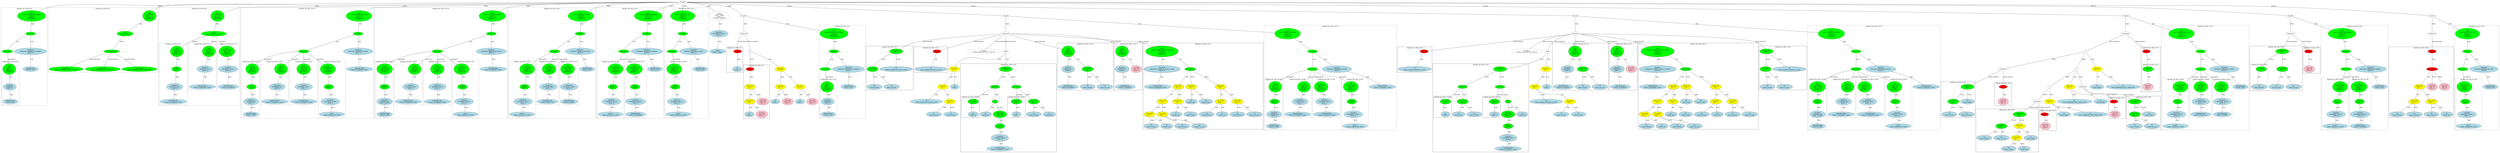 strict graph "" {
	graph [bb="0,0,21943,1628.2"];
	node [label="\N"];
	subgraph cluster2 {
		graph [bb="8,503.6,407,1551.2",
			label="rijndael_enc_libc.h:4:5",
			lheight=0.21,
			lp="207.5,1539.7",
			lwidth=1.75,
			style=dashed
		];
		subgraph cluster5 {
			graph [bb="16,511.6,165,983.1",
				label="rijndael_enc_libc.h:4:32",
				lheight=0.21,
				lp="90.5,971.6",
				lwidth=1.85,
				style=dashed
			];
			7	[fillcolor=lightblue,
				height=0.74639,
				label="IdentifierType
names: ['int']",
				pos="90,546.47",
				style="filled,dashed",
				width=1.8463];
			6	[fillcolor=lightblue,
				height=1.041,
				label="TypeDecl
declname: c
quals: []",
				pos="86,704.03",
				style="filled,dashed",
				width=1.6303];
			6 -- 7	[label=type,
				lp="101,619.84",
				pos="86.938,666.56 87.672,638 88.676,598.98 89.331,573.51"];
			5	[fillcolor=green,
				height=1.6303,
				label="Decl
name: c
quals: []
storage: []
funcspec: []",
				pos="82,893.41",
				style="filled,dashed",
				width=1.591];
			5 -- 6	[label=type,
				lp="96,809.22",
				pos="83.233,834.66 83.88,804.34 84.654,768.09 85.218,741.65"];
		}
		4	[fillcolor=green,
			height=0.5,
			label=ParamList,
			pos="63,1082.8",
			style="filled,dashed",
			width=1.3179];
		4 -- 5	[label="params[0]",
			lp="100,998.6",
			pos="64.753,1064.5 67.326,1039.1 72.243,990.64 76.17,951.9"];
		3	[fillcolor=green,
			height=0.5,
			label=FuncDecl,
			pos="264,1272.2",
			style="filled,dashed",
			width=1.2457];
		3 -- 4	[label=args,
			lp="156.5,1188",
			pos="237.77,1257.5 207.01,1240.5 155.68,1209.2 120,1172.5 98.708,1150.5 80.939,1119.5 71.157,1100.5"];
		8	[fillcolor=lightblue,
			height=1.041,
			label="TypeDecl
declname: rijndael_enc_toupper
quals: []",
			pos="264,1082.8",
			style="filled,dashed",
			width=3.7516];
		3 -- 8	[label=type,
			lp="276,1188",
			pos="264,1253.9 264,1223.7 264,1160.8 264,1120.6"];
		9	[fillcolor=lightblue,
			height=0.74639,
			label="IdentifierType
names: ['int']",
			pos="264,893.41",
			style="filled,dashed",
			width=1.8463];
		8 -- 9	[label=type,
			lp="276,998.6",
			pos="264,1045.2 264,1008.5 264,952.77 264,920.35"];
		2	[fillcolor=green,
			height=1.6303,
			label="Decl
name: rijndael_enc_toupper
quals: []
storage: []
funcspec: []",
			pos="272,1461.5",
			style="filled,dashed",
			width=3.3195];
		2 -- 3	[label=type,
			lp="281,1377.4",
			pos="269.53,1402.8 267.88,1364.1 265.82,1315.7 264.74,1290.4"];
	}
	subgraph cluster10 {
		graph [bb="415,858.54,1426,1551.2",
			label="rijndael_enc_libc.h:6:1",
			lheight=0.21,
			lp="920.5,1539.7",
			lwidth=1.75,
			style=dashed
		];
		13	[fillcolor=green,
			height=0.74639,
			label="Enumerator
name: RIJNDAEL_ENC_SEEK_SET",
			pos="581,893.41",
			style="filled,dashed",
			width=4.3998];
		12	[fillcolor=green,
			height=0.5,
			label=EnumeratorList,
			pos="1001,1082.8",
			style="filled,dashed",
			width=1.8415];
		12 -- 13	[label="enumerators[0]",
			lp="838,998.6",
			pos="961.84,1068.1 911.61,1050.2 822.14,1017.1 748,983.1 705.18,963.46 657.89,937.97 624.6,919.36"];
		14	[fillcolor=green,
			height=0.74639,
			label="Enumerator
name: RIJNDAEL_ENC_SEEK_CUR",
			pos="918,893.41",
			style="filled,dashed",
			width=4.4587];
		12 -- 14	[label="enumerators[1]",
			lp="1009,998.6",
			pos="993.49,1064.8 978.92,1031.9 946.76,959.34 929.49,920.36"];
		15	[fillcolor=green,
			height=0.74639,
			label="Enumerator
name: RIJNDAEL_ENC_SEEK_END",
			pos="1257,893.41",
			style="filled,dashed",
			width=4.4587];
		12 -- 15	[label="enumerators[2]",
			lp="1164,998.6",
			pos="1023.3,1065.5 1067.9,1032.8 1168.6,959.08 1222.1,919.94"];
		11	[fillcolor=green,
			height=0.74639,
			label="Enum
name: _Origin_",
			pos="1125,1272.2",
			style="filled,dashed",
			width=2.0231];
		11 -- 12	[label=values,
			lp="1092.5,1188",
			pos="1108.3,1245.9 1082.6,1207 1034,1133.7 1012.1,1100.6"];
		10	[fillcolor=green,
			height=1.6303,
			label="Decl
name: None
quals: []
storage: []
funcspec: []",
			pos="1352,1461.5",
			style="filled,dashed",
			width=1.6303];
		10 -- 11	[label=type,
			lp="1271,1377.4",
			pos="1307.2,1423.5 1261.7,1386 1192.6,1329 1153.9,1297"];
	}
	subgraph cluster19 {
		graph [bb="1434,503.6,2132,1551.2",
			label="rijndael_enc_libc.h:8:8",
			lheight=0.21,
			lp="1783,1539.7",
			lwidth=1.75,
			style=dashed
		];
		subgraph cluster21 {
			graph [bb="1442,511.6,1680,1172.5",
				label="rijndael_enc_libc.h:9:17",
				lheight=0.21,
				lp="1561,1161",
				lwidth=1.85,
				style=dashed
			];
			24	[fillcolor=lightblue,
				height=0.74639,
				label="IdentifierType
names: ['unsigned', 'char']",
				pos="1561,546.47",
				style="filled,dashed",
				width=3.0838];
			23	[fillcolor=lightblue,
				height=1.041,
				label="TypeDecl
declname: data
quals: []",
				pos="1571,704.03",
				style="filled,dashed",
				width=1.9445];
			23 -- 24	[label=type,
				lp="1578,619.84",
				pos="1568.7,666.56 1566.8,638 1564.3,598.98 1562.7,573.51"];
			22	[fillcolor=green,
				height=0.74639,
				label="PtrDecl
quals: []",
				pos="1586,893.41",
				style="filled,dashed",
				width=1.2178];
			22 -- 23	[label=type,
				lp="1592,809.22",
				pos="1583.9,866.36 1581.3,833.98 1576.9,778.52 1573.9,741.81"];
			21	[fillcolor=green,
				height=1.6303,
				label="Decl
name: data
quals: []
storage: []
funcspec: []",
				pos="1614,1082.8",
				style="filled,dashed",
				width=1.591];
			21 -- 22	[label=type,
				lp="1615,998.6",
				pos="1605.4,1024.6 1600.3,989.9 1593.9,947.36 1589.9,920.56"];
		}
		subgraph cluster25 {
			graph [bb="1688,669.16,1928,1172.5",
				label="rijndael_enc_libc.h:10:17",
				lheight=0.21,
				lp="1808,1161",
				lwidth=1.93,
				style=dashed
			];
			27	[fillcolor=lightblue,
				height=0.74639,
				label="IdentifierType
names: ['unsigned', 'long']",
				pos="1808,704.03",
				style="filled,dashed",
				width=3.1034];
			26	[fillcolor=lightblue,
				height=1.041,
				label="TypeDecl
declname: size
quals: []",
				pos="1829,893.41",
				style="filled,dashed",
				width=1.9249];
			26 -- 27	[label=type,
				lp="1833,809.22",
				pos="1824.9,855.84 1820.8,819.09 1814.5,763.39 1810.9,730.97"];
			25	[fillcolor=green,
				height=1.6303,
				label="Decl
name: size
quals: []
storage: []
funcspec: []",
				pos="1859,1082.8",
				style="filled,dashed",
				width=1.591];
			25 -- 26	[label=type,
				lp="1859,998.6",
				pos="1849.9,1024.8 1845,994.23 1839.1,957.45 1834.8,930.76"];
		}
		subgraph cluster28 {
			graph [bb="1936,669.16,2124,1172.5",
				label="rijndael_enc_libc.h:11:12",
				lheight=0.21,
				lp="2030,1161",
				lwidth=1.93,
				style=dashed
			];
			30	[fillcolor=lightblue,
				height=0.74639,
				label="IdentifierType
names: ['unsigned']",
				pos="2030,704.03",
				style="filled,dashed",
				width=2.3963];
			29	[fillcolor=lightblue,
				height=1.041,
				label="TypeDecl
declname: cur_pos
quals: []",
				pos="2029,893.41",
				style="filled,dashed",
				width=2.3374];
			29 -- 30	[label=type,
				lp="2042,809.22",
				pos="2029.2,855.84 2029.4,819.09 2029.7,763.39 2029.9,730.97"];
			28	[fillcolor=green,
				height=1.6303,
				label="Decl
name: cur_pos
quals: []
storage: []
funcspec: []",
				pos="2020,1082.8",
				style="filled,dashed",
				width=1.9053];
			28 -- 29	[label=type,
				lp="2037,998.6",
				pos="2022.8,1024 2024.2,993.72 2026,957.47 2027.2,931.03"];
		}
		20	[fillcolor=green,
			height=0.74639,
			label="Struct
name: rijndael_enc_FILE",
			pos="1904,1272.2",
			style="filled,dashed",
			width=3.0641];
		20 -- 21	[label="decls[0]",
			lp="1739,1188",
			pos="1836.9,1250.6 1790.8,1234.3 1729.9,1208.3 1684,1172.5 1669.6,1161.3 1656.4,1146.5 1645.5,1132.2"];
		20 -- 25	[label="decls[1]",
			lp="1908,1188",
			pos="1897.7,1245.1 1891.2,1218.1 1880.9,1174.9 1872.5,1140"];
		20 -- 28	[label="decls[2]",
			lp="1981,1188",
			pos="1919.9,1245.5 1937.4,1217.1 1966.2,1170.7 1988.4,1134.9"];
		19	[fillcolor=green,
			height=1.6303,
			label="Decl
name: None
quals: []
storage: []
funcspec: []",
			pos="1937,1461.5",
			style="filled,dashed",
			width=1.6303];
		19 -- 20	[label=type,
			lp="1936,1377.4",
			pos="1927,1403.6 1920.9,1368.9 1913.3,1326.3 1908.6,1299.4"];
	}
	subgraph cluster31 {
		graph [bb="2140,367.25,3283,1551.2",
			label="rijndael_enc_libc.h:14:15",
			lheight=0.21,
			lp="2711.5,1539.7",
			lwidth=1.93,
			style=dashed
		];
		subgraph cluster34 {
			graph [bb="2148,375.25,2303,983.1",
				label="rijndael_enc_libc.h:14:41",
				lheight=0.21,
				lp="2225.5,971.6",
				lwidth=1.93,
				style=dashed
			];
			37	[fillcolor=lightblue,
				height=0.74639,
				label="IdentifierType
names: ['void']",
				pos="2226,410.12",
				style="filled,dashed",
				width=1.9053];
			36	[fillcolor=lightblue,
				height=1.041,
				label="TypeDecl
declname: ptr
quals: []",
				pos="2229,546.47",
				style="filled,dashed",
				width=1.8071];
			36 -- 37	[label=type,
				lp="2240,483.49",
				pos="2228.2,508.76 2227.7,486.07 2227,457.51 2226.6,437.15"];
			35	[fillcolor=green,
				height=0.74639,
				label="PtrDecl
quals: []",
				pos="2232,704.03",
				style="filled,dashed",
				width=1.2178];
			35 -- 36	[label=type,
				lp="2243,619.84",
				pos="2231.5,676.99 2231,651.56 2230.3,612.63 2229.7,584.09"];
			34	[fillcolor=green,
				height=1.6303,
				label="Decl
name: ptr
quals: []
storage: []
funcspec: []",
				pos="2237,893.41",
				style="filled,dashed",
				width=1.591];
			34 -- 35	[label=type,
				lp="2247,809.22",
				pos="2235.5,834.66 2234.5,800.04 2233.4,757.69 2232.7,731.03"];
		}
		subgraph cluster38 {
			graph [bb="2311,511.6,2551,983.1",
				label="rijndael_enc_libc.h:14:61",
				lheight=0.21,
				lp="2431,971.6",
				lwidth=1.93,
				style=dashed
			];
			40	[fillcolor=lightblue,
				height=0.74639,
				label="IdentifierType
names: ['unsigned', 'long']",
				pos="2431,546.47",
				style="filled,dashed",
				width=3.1034];
			39	[fillcolor=lightblue,
				height=1.041,
				label="TypeDecl
declname: size
quals: []",
				pos="2463,704.03",
				style="filled,dashed",
				width=1.9249];
			39 -- 40	[label=type,
				lp="2459,619.84",
				pos="2455.5,666.56 2449.6,638 2441.6,598.98 2436.4,573.51"];
			38	[fillcolor=green,
				height=1.6303,
				label="Decl
name: size
quals: []
storage: []
funcspec: []",
				pos="2478,893.41",
				style="filled,dashed",
				width=1.591];
			38 -- 39	[label=type,
				lp="2484,809.22",
				pos="2473.4,834.66 2470.9,804.34 2468,768.09 2465.9,741.65"];
		}
		subgraph cluster41 {
			graph [bb="2559,511.6,2799,983.1",
				label="rijndael_enc_libc.h:15:50",
				lheight=0.21,
				lp="2679,971.6",
				lwidth=1.93,
				style=dashed
			];
			43	[fillcolor=lightblue,
				height=0.74639,
				label="IdentifierType
names: ['unsigned', 'long']",
				pos="2679,546.47",
				style="filled,dashed",
				width=3.1034];
			42	[fillcolor=lightblue,
				height=1.041,
				label="TypeDecl
declname: count
quals: []",
				pos="2679,704.03",
				style="filled,dashed",
				width=2.1017];
			42 -- 43	[label=type,
				lp="2691,619.84",
				pos="2679,666.16 2679,637.59 2679,598.73 2679,573.37"];
			41	[fillcolor=green,
				height=1.6303,
				label="Decl
name: count
quals: []
storage: []
funcspec: []",
				pos="2679,893.41",
				style="filled,dashed",
				width=1.6499];
			41 -- 42	[label=type,
				lp="2691,809.22",
				pos="2679,834.66 2679,804.34 2679,768.09 2679,741.65"];
		}
		subgraph cluster44 {
			graph [bb="2807,375.25,3043,983.1",
				label="rijndael_enc_libc.h:15:82",
				lheight=0.21,
				lp="2925,971.6",
				lwidth=1.93,
				style=dashed
			];
			47	[fillcolor=lightblue,
				height=0.74639,
				label="Struct
name: rijndael_enc_FILE",
				pos="2925,410.12",
				style="filled,dashed",
				width=3.0641];
			46	[fillcolor=lightblue,
				height=1.041,
				label="TypeDecl
declname: stream
quals: []",
				pos="2910,546.47",
				style="filled,dashed",
				width=2.2195];
			46 -- 47	[label=type,
				lp="2930,483.49",
				pos="2914.1,508.76 2916.6,486.07 2919.8,457.51 2922.1,437.15"];
			45	[fillcolor=green,
				height=0.74639,
				label="PtrDecl
quals: []",
				pos="2896,704.03",
				style="filled,dashed",
				width=1.2178];
			45 -- 46	[label=type,
				lp="2916,619.84",
				pos="2898.3,676.99 2900.6,651.56 2904.1,612.63 2906.7,584.09"];
			44	[fillcolor=green,
				height=1.6303,
				label="Decl
name: stream
quals: []
storage: []
funcspec: []",
				pos="2887,893.41",
				style="filled,dashed",
				width=1.7874];
			44 -- 45	[label=type,
				lp="2904,809.22",
				pos="2889.8,834.66 2891.4,800.04 2893.5,757.69 2894.8,731.03"];
		}
		33	[fillcolor=green,
			height=0.5,
			label=ParamList,
			pos="2679,1082.8",
			style="filled,dashed",
			width=1.3179];
		33 -- 34	[label="params[0]",
			lp="2371,998.6",
			pos="2632.6,1078.9 2558.2,1072.2 2410.2,1050.9 2307,983.1 2291.6,972.98 2278.1,958.33 2267.1,943.85"];
		33 -- 38	[label="params[1]",
			lp="2606,998.6",
			pos="2657.4,1066.5 2631.9,1048 2588.6,1015.3 2555,983.1 2540.9,969.56 2526.5,953.7 2514.1,939.17"];
		33 -- 41	[label="params[2]",
			lp="2707,998.6",
			pos="2679,1064.5 2679,1039.2 2679,990.98 2679,952.32"];
		33 -- 44	[label="params[3]",
			lp="2822,998.6",
			pos="2699.9,1066.6 2725.2,1047.9 2768.5,1014.7 2803,983.1 2817.8,969.48 2833.2,953.75 2846.7,939.36"];
		32	[fillcolor=green,
			height=0.5,
			label=FuncDecl,
			pos="3149,1272.2",
			style="filled,dashed",
			width=1.2457];
		32 -- 33	[label=args,
			lp="2968.5,1188",
			pos="3118.2,1258.9 3033.2,1225 2796.4,1130.6 2710.6,1096.4"];
		48	[fillcolor=lightblue,
			height=1.041,
			label="TypeDecl
declname: rijndael_enc_fread
quals: []",
			pos="3149,1082.8",
			style="filled,dashed",
			width=3.4963];
		32 -- 48	[label=type,
			lp="3161,1188",
			pos="3149,1253.9 3149,1223.7 3149,1160.8 3149,1120.6"];
		49	[fillcolor=lightblue,
			height=0.74639,
			label="IdentifierType
names: ['unsigned', 'long']",
			pos="3163,893.41",
			style="filled,dashed",
			width=3.1034];
		48 -- 49	[label=type,
			lp="3168,998.6",
			pos="3151.7,1045.2 3154.5,1008.5 3158.6,952.77 3161.1,920.35"];
		31	[fillcolor=green,
			height=1.6303,
			label="Decl
name: rijndael_enc_fread
quals: []
storage: []
funcspec: []",
			pos="3161,1461.5",
			style="filled,dashed",
			width=3.0445];
		31 -- 32	[label=type,
			lp="3169,1377.4",
			pos="3157.3,1402.8 3154.8,1364.1 3151.7,1315.7 3150.1,1290.4"];
	}
	subgraph cluster50 {
		graph [bb="3291,367.25,4434,1551.2",
			label="rijndael_enc_libc.h:16:15",
			lheight=0.21,
			lp="3862.5,1539.7",
			lwidth=1.93,
			style=dashed
		];
		subgraph cluster53 {
			graph [bb="3299,375.25,3454,983.1",
				label="rijndael_enc_libc.h:16:48",
				lheight=0.21,
				lp="3376.5,971.6",
				lwidth=1.93,
				style=dashed
			];
			56	[fillcolor=lightblue,
				height=0.74639,
				label="IdentifierType
names: ['void']",
				pos="3377,410.12",
				style="filled,dashed",
				width=1.9053];
			55	[fillcolor=lightblue,
				height=1.041,
				label="TypeDecl
declname: ptr
quals: ['const']",
				pos="3377,546.47",
				style="filled,dashed",
				width=1.866];
			55 -- 56	[label=type,
				lp="3389,483.49",
				pos="3377,508.76 3377,486.07 3377,457.51 3377,437.15"];
			54	[fillcolor=green,
				height=0.74639,
				label="PtrDecl
quals: []",
				pos="3378,704.03",
				style="filled,dashed",
				width=1.2178];
			54 -- 55	[label=type,
				lp="3390,619.84",
				pos="3377.8,676.99 3377.7,651.56 3377.4,612.63 3377.2,584.09"];
			53	[fillcolor=green,
				height=1.6303,
				label="Decl
name: ptr
quals: ['const']
storage: []
funcspec: []",
				pos="3379,893.41",
				style="filled,dashed",
				width=1.866];
			53 -- 54	[label=type,
				lp="3391,809.22",
				pos="3378.7,834.66 3378.5,800.04 3378.3,757.69 3378.1,731.03"];
		}
		subgraph cluster57 {
			graph [bb="3462,511.6,3702,983.1",
				label="rijndael_enc_libc.h:16:68",
				lheight=0.21,
				lp="3582,971.6",
				lwidth=1.93,
				style=dashed
			];
			59	[fillcolor=lightblue,
				height=0.74639,
				label="IdentifierType
names: ['unsigned', 'long']",
				pos="3582,546.47",
				style="filled,dashed",
				width=3.1034];
			58	[fillcolor=lightblue,
				height=1.041,
				label="TypeDecl
declname: size
quals: []",
				pos="3614,704.03",
				style="filled,dashed",
				width=1.9249];
			58 -- 59	[label=type,
				lp="3610,619.84",
				pos="3606.5,666.56 3600.6,638 3592.6,598.98 3587.4,573.51"];
			57	[fillcolor=green,
				height=1.6303,
				label="Decl
name: size
quals: []
storage: []
funcspec: []",
				pos="3629,893.41",
				style="filled,dashed",
				width=1.591];
			57 -- 58	[label=type,
				lp="3635,809.22",
				pos="3624.4,834.66 3621.9,804.34 3619,768.09 3616.9,741.65"];
		}
		subgraph cluster60 {
			graph [bb="3710,511.6,3950,983.1",
				label="rijndael_enc_libc.h:17:51",
				lheight=0.21,
				lp="3830,971.6",
				lwidth=1.93,
				style=dashed
			];
			62	[fillcolor=lightblue,
				height=0.74639,
				label="IdentifierType
names: ['unsigned', 'long']",
				pos="3830,546.47",
				style="filled,dashed",
				width=3.1034];
			61	[fillcolor=lightblue,
				height=1.041,
				label="TypeDecl
declname: count
quals: []",
				pos="3830,704.03",
				style="filled,dashed",
				width=2.1017];
			61 -- 62	[label=type,
				lp="3842,619.84",
				pos="3830,666.16 3830,637.59 3830,598.73 3830,573.37"];
			60	[fillcolor=green,
				height=1.6303,
				label="Decl
name: count
quals: []
storage: []
funcspec: []",
				pos="3830,893.41",
				style="filled,dashed",
				width=1.6499];
			60 -- 61	[label=type,
				lp="3842,809.22",
				pos="3830,834.66 3830,804.34 3830,768.09 3830,741.65"];
		}
		subgraph cluster63 {
			graph [bb="3958,375.25,4194,983.1",
				label="rijndael_enc_libc.h:17:83",
				lheight=0.21,
				lp="4076,971.6",
				lwidth=1.93,
				style=dashed
			];
			66	[fillcolor=lightblue,
				height=0.74639,
				label="Struct
name: rijndael_enc_FILE",
				pos="4076,410.12",
				style="filled,dashed",
				width=3.0641];
			65	[fillcolor=lightblue,
				height=1.041,
				label="TypeDecl
declname: stream
quals: []",
				pos="4061,546.47",
				style="filled,dashed",
				width=2.2195];
			65 -- 66	[label=type,
				lp="4081,483.49",
				pos="4065.1,508.76 4067.6,486.07 4070.8,457.51 4073.1,437.15"];
			64	[fillcolor=green,
				height=0.74639,
				label="PtrDecl
quals: []",
				pos="4047,704.03",
				style="filled,dashed",
				width=1.2178];
			64 -- 65	[label=type,
				lp="4067,619.84",
				pos="4049.3,676.99 4051.6,651.56 4055.1,612.63 4057.7,584.09"];
			63	[fillcolor=green,
				height=1.6303,
				label="Decl
name: stream
quals: []
storage: []
funcspec: []",
				pos="4038,893.41",
				style="filled,dashed",
				width=1.7874];
			63 -- 64	[label=type,
				lp="4055,809.22",
				pos="4040.8,834.66 4042.4,800.04 4044.5,757.69 4045.8,731.03"];
		}
		52	[fillcolor=green,
			height=0.5,
			label=ParamList,
			pos="3830,1082.8",
			style="filled,dashed",
			width=1.3179];
		52 -- 53	[label="params[0]",
			lp="3523,998.6",
			pos="3784,1078.1 3710.3,1070.5 3563.2,1047.8 3458,983.1 3441.5,972.95 3426.5,958.29 3414,943.81"];
		52 -- 57	[label="params[1]",
			lp="3757,998.6",
			pos="3808.4,1066.5 3782.9,1048 3739.6,1015.3 3706,983.1 3691.9,969.56 3677.5,953.7 3665.1,939.17"];
		52 -- 60	[label="params[2]",
			lp="3858,998.6",
			pos="3830,1064.5 3830,1039.2 3830,990.98 3830,952.32"];
		52 -- 63	[label="params[3]",
			lp="3973,998.6",
			pos="3850.9,1066.6 3876.2,1047.9 3919.5,1014.7 3954,983.1 3968.8,969.48 3984.2,953.75 3997.7,939.36"];
		51	[fillcolor=green,
			height=0.5,
			label=FuncDecl,
			pos="4297,1272.2",
			style="filled,dashed",
			width=1.2457];
		51 -- 52	[label=args,
			lp="4117.5,1188",
			pos="4266.4,1258.9 4181.9,1225 3946.6,1130.6 3861.4,1096.4"];
		67	[fillcolor=lightblue,
			height=1.041,
			label="TypeDecl
declname: rijndael_enc_fwrite
quals: []",
			pos="4297,1082.8",
			style="filled,dashed",
			width=3.5748];
		51 -- 67	[label=type,
			lp="4309,1188",
			pos="4297,1253.9 4297,1223.7 4297,1160.8 4297,1120.6"];
		68	[fillcolor=lightblue,
			height=0.74639,
			label="IdentifierType
names: ['unsigned', 'long']",
			pos="4314,893.41",
			style="filled,dashed",
			width=3.1034];
		67 -- 68	[label=type,
			lp="4317,998.6",
			pos="4300.3,1045.2 4303.7,1008.5 4308.7,952.77 4311.6,920.35"];
		50	[fillcolor=green,
			height=1.6303,
			label="Decl
name: rijndael_enc_fwrite
quals: []
storage: []
funcspec: []",
			pos="4305,1461.5",
			style="filled,dashed",
			width=3.1427];
		50 -- 51	[label=type,
			lp="4314,1377.4",
			pos="4302.5,1402.8 4300.9,1364.1 4298.8,1315.7 4297.7,1290.4"];
	}
	subgraph cluster69 {
		graph [bb="4442,367.25,5210,1551.2",
			label="rijndael_enc_libc.h:18:5",
			lheight=0.21,
			lp="4826,1539.7",
			lwidth=1.85,
			style=dashed
		];
		subgraph cluster72 {
			graph [bb="4450,375.25,4686,983.1",
				label="rijndael_enc_libc.h:18:51",
				lheight=0.21,
				lp="4568,971.6",
				lwidth=1.93,
				style=dashed
			];
			75	[fillcolor=lightblue,
				height=0.74639,
				label="Struct
name: rijndael_enc_FILE",
				pos="4568,410.12",
				style="filled,dashed",
				width=3.0641];
			74	[fillcolor=lightblue,
				height=1.041,
				label="TypeDecl
declname: stream
quals: []",
				pos="4577,546.47",
				style="filled,dashed",
				width=2.2195];
			74 -- 75	[label=type,
				lp="4586,483.49",
				pos="4574.5,508.76 4573,486.07 4571.1,457.51 4569.7,437.15"];
			73	[fillcolor=green,
				height=0.74639,
				label="PtrDecl
quals: []",
				pos="4589,704.03",
				style="filled,dashed",
				width=1.2178];
			73 -- 74	[label=type,
				lp="4595,619.84",
				pos="4587,676.99 4585,651.56 4582,612.63 4579.8,584.09"];
			72	[fillcolor=green,
				height=1.6303,
				label="Decl
name: stream
quals: []
storage: []
funcspec: []",
				pos="4613,893.41",
				style="filled,dashed",
				width=1.7874];
			72 -- 73	[label=type,
				lp="4616,809.22",
				pos="4605.6,834.92 4601.2,800.28 4595.8,757.83 4592.3,731.1"];
		}
		subgraph cluster76 {
			graph [bb="4694,511.6,4884,983.1",
				label="rijndael_enc_libc.h:18:69",
				lheight=0.21,
				lp="4789,971.6",
				lwidth=1.93,
				style=dashed
			];
			78	[fillcolor=lightblue,
				height=0.74639,
				label="IdentifierType
names: ['long', 'int']",
				pos="4789,546.47",
				style="filled,dashed",
				width=2.4159];
			77	[fillcolor=lightblue,
				height=1.041,
				label="TypeDecl
declname: offset
quals: []",
				pos="4797,704.03",
				style="filled,dashed",
				width=2.1017];
			77 -- 78	[label=type,
				lp="4805,619.84",
				pos="4795.1,666.56 4793.7,638 4791.6,598.98 4790.3,573.51"];
			76	[fillcolor=green,
				height=1.6303,
				label="Decl
name: offset
quals: []
storage: []
funcspec: []",
				pos="4813,893.41",
				style="filled,dashed",
				width=1.6696];
			76 -- 77	[label=type,
				lp="4819,809.22",
				pos="4808.1,834.66 4805.5,804.34 4802.4,768.09 4800.1,741.65"];
		}
		subgraph cluster79 {
			graph [bb="4892,511.6,5062,983.1",
				label="rijndael_enc_libc.h:19:37",
				lheight=0.21,
				lp="4977,971.6",
				lwidth=1.93,
				style=dashed
			];
			81	[fillcolor=lightblue,
				height=0.74639,
				label="IdentifierType
names: ['Origin']",
				pos="4977,546.47",
				style="filled,dashed",
				width=2.1213];
			80	[fillcolor=lightblue,
				height=1.041,
				label="TypeDecl
declname: origin
quals: []",
				pos="4977,704.03",
				style="filled,dashed",
				width=2.141];
			80 -- 81	[label=type,
				lp="4989,619.84",
				pos="4977,666.16 4977,637.59 4977,598.73 4977,573.37"];
			79	[fillcolor=green,
				height=1.6303,
				label="Decl
name: origin
quals: []
storage: []
funcspec: []",
				pos="4969,893.41",
				style="filled,dashed",
				width=1.6892];
			79 -- 80	[label=type,
				lp="4985,809.22",
				pos="4971.5,834.66 4972.8,804.34 4974.3,768.09 4975.4,741.65"];
		}
		71	[fillcolor=green,
			height=0.5,
			label=ParamList,
			pos="4836,1082.8",
			style="filled,dashed",
			width=1.3179];
		71 -- 72	[label="params[0]",
			lp="4744,998.6",
			pos="4810.6,1067.4 4780.2,1049.6 4728.8,1017.5 4690,983.1 4676,970.66 4662.1,955.7 4650,941.65"];
		71 -- 76	[label="params[1]",
			lp="4855,998.6",
			pos="4833.9,1064.5 4830.8,1039.1 4824.8,990.64 4820.1,951.9"];
		71 -- 79	[label="params[2]",
			lp="4927,998.6",
			pos="4847.8,1065.2 4867.2,1037.8 4906.5,982.48 4935.1,942.18"];
		70	[fillcolor=green,
			height=0.5,
			label=FuncDecl,
			pos="5075,1272.2",
			style="filled,dashed",
			width=1.2457];
		70 -- 71	[label=args,
			lp="4980.5,1188",
			pos="5053.4,1256.3 5026.2,1237.5 4978.4,1203.6 4939,1172.5 4908.1,1148 4873.7,1117.7 4853.5,1099.6"];
		82	[fillcolor=lightblue,
			height=1.041,
			label="TypeDecl
declname: rijndael_enc_fseek
quals: []",
			pos="5075,1082.8",
			style="filled,dashed",
			width=3.5159];
		70 -- 82	[label=type,
			lp="5087,1188",
			pos="5075,1253.9 5075,1223.7 5075,1160.8 5075,1120.6"];
		83	[fillcolor=lightblue,
			height=0.74639,
			label="IdentifierType
names: ['int']",
			pos="5136,893.41",
			style="filled,dashed",
			width=1.8463];
		82 -- 83	[label=type,
			lp="5116,998.6",
			pos="5086.9,1045.2 5098.9,1008.5 5117,952.77 5127.6,920.35"];
		69	[fillcolor=green,
			height=1.6303,
			label="Decl
name: rijndael_enc_fseek
quals: []
storage: []
funcspec: []",
			pos="5084,1461.5",
			style="filled,dashed",
			width=3.0641];
		69 -- 70	[label=type,
			lp="5093,1377.4",
			pos="5081.2,1402.8 5079.4,1364.1 5077,1315.7 5075.8,1290.4"];
	}
	subgraph cluster84 {
		graph [bb="5218,367.25,5806,1551.2",
			label="rijndael_enc_libc.h:20:5",
			lheight=0.21,
			lp="5512,1539.7",
			lwidth=1.85,
			style=dashed
		];
		subgraph cluster87 {
			graph [bb="5226,375.25,5462,983.1",
				label="rijndael_enc_libc.h:20:52",
				lheight=0.21,
				lp="5344,971.6",
				lwidth=1.93,
				style=dashed
			];
			90	[fillcolor=lightblue,
				height=0.74639,
				label="Struct
name: rijndael_enc_FILE",
				pos="5344,410.12",
				style="filled,dashed",
				width=3.0641];
			89	[fillcolor=lightblue,
				height=1.041,
				label="TypeDecl
declname: stream
quals: []",
				pos="5351,546.47",
				style="filled,dashed",
				width=2.2195];
			89 -- 90	[label=type,
				lp="5361,483.49",
				pos="5349.1,508.76 5347.9,486.07 5346.4,457.51 5345.4,437.15"];
			88	[fillcolor=green,
				height=0.74639,
				label="PtrDecl
quals: []",
				pos="5362,704.03",
				style="filled,dashed",
				width=1.2178];
			88 -- 89	[label=type,
				lp="5369,619.84",
				pos="5360.2,676.99 5358.4,651.56 5355.6,612.63 5353.6,584.09"];
			87	[fillcolor=green,
				height=1.6303,
				label="Decl
name: stream
quals: []
storage: []
funcspec: []",
				pos="5383,893.41",
				style="filled,dashed",
				width=1.7874];
			87 -- 88	[label=type,
				lp="5387,809.22",
				pos="5376.6,834.92 5372.7,800.28 5367.9,757.83 5364.9,731.1"];
		}
		subgraph cluster91 {
			graph [bb="5470,375.25,5658,983.1",
				label="rijndael_enc_libc.h:21:39",
				lheight=0.21,
				lp="5564,971.6",
				lwidth=1.93,
				style=dashed
			];
			94	[fillcolor=lightblue,
				height=0.74639,
				label="IdentifierType
names: ['unsigned']",
				pos="5564,410.12",
				style="filled,dashed",
				width=2.3963];
			93	[fillcolor=lightblue,
				height=1.041,
				label="TypeDecl
declname: position
quals: []",
				pos="5563,546.47",
				style="filled,dashed",
				width=2.357];
			93 -- 94	[label=type,
				lp="5576,483.49",
				pos="5563.3,508.76 5563.4,486.07 5563.7,457.51 5563.8,437.15"];
			92	[fillcolor=green,
				height=0.74639,
				label="PtrDecl
quals: []",
				pos="5560,704.03",
				style="filled,dashed",
				width=1.2178];
			92 -- 93	[label=type,
				lp="5574,619.84",
				pos="5560.5,676.99 5561,651.56 5561.7,612.63 5562.3,584.09"];
			91	[fillcolor=green,
				height=1.6303,
				label="Decl
name: position
quals: []
storage: []
funcspec: []",
				pos="5555,893.41",
				style="filled,dashed",
				width=1.9249];
			91 -- 92	[label=type,
				lp="5570,809.22",
				pos="5556.5,834.66 5557.5,800.04 5558.6,757.69 5559.3,731.03"];
		}
		86	[fillcolor=green,
			height=0.5,
			label=ParamList,
			pos="5464,1082.8",
			style="filled,dashed",
			width=1.3179];
		86 -- 87	[label="params[0]",
			lp="5453,998.6",
			pos="5454.6,1064.9 5446.3,1049.8 5434.2,1026.8 5425,1006.1 5416.9,987.92 5409,967.67 5402.3,949.46"];
		86 -- 91	[label="params[1]",
			lp="5535,998.6",
			pos="5472.2,1064.8 5484.9,1038.7 5509.8,987.5 5529,948.01"];
		85	[fillcolor=green,
			height=0.5,
			label=FuncDecl,
			pos="5664,1272.2",
			style="filled,dashed",
			width=1.2457];
		85 -- 86	[label=args,
			lp="5557.5,1188",
			pos="5638,1257.4 5607.4,1240.4 5556.5,1209.1 5521,1172.5 5499.7,1150.5 5482,1119.5 5472.2,1100.5"];
		95	[fillcolor=lightblue,
			height=1.041,
			label="TypeDecl
declname: rijndael_enc_fgetpos
quals: []",
			pos="5664,1082.8",
			style="filled,dashed",
			width=3.732];
		85 -- 95	[label=type,
			lp="5676,1188",
			pos="5664,1253.9 5664,1223.7 5664,1160.8 5664,1120.6"];
		96	[fillcolor=lightblue,
			height=0.74639,
			label="IdentifierType
names: ['int']",
			pos="5732,893.41",
			style="filled,dashed",
			width=1.8463];
		95 -- 96	[label=type,
			lp="5708,998.6",
			pos="5677.3,1045.2 5690.6,1008.4 5710.9,952.45 5722.7,920.07"];
		84	[fillcolor=green,
			height=1.6303,
			label="Decl
name: rijndael_enc_fgetpos
quals: []
storage: []
funcspec: []",
			pos="5676,1461.5",
			style="filled,dashed",
			width=3.2802];
		84 -- 85	[label=type,
			lp="5684,1377.4",
			pos="5672.3,1402.8 5669.8,1364.1 5666.7,1315.7 5665.1,1290.4"];
	}
	subgraph cluster97 {
		graph [bb="5814,367.25,6206,1551.2",
			label="rijndael_enc_libc.h:22:5",
			lheight=0.21,
			lp="6010,1539.7",
			lwidth=1.85,
			style=dashed
		];
		subgraph cluster100 {
			graph [bb="5822,375.25,6058,983.1",
				label="rijndael_enc_libc.h:22:50",
				lheight=0.21,
				lp="5940,971.6",
				lwidth=1.93,
				style=dashed
			];
			103	[fillcolor=lightblue,
				height=0.74639,
				label="Struct
name: rijndael_enc_FILE",
				pos="5940,410.12",
				style="filled,dashed",
				width=3.0641];
			102	[fillcolor=lightblue,
				height=1.041,
				label="TypeDecl
declname: stream
quals: []",
				pos="5925,546.47",
				style="filled,dashed",
				width=2.2195];
			102 -- 103	[label=type,
				lp="5945,483.49",
				pos="5929.1,508.76 5931.6,486.07 5934.8,457.51 5937.1,437.15"];
			101	[fillcolor=green,
				height=0.74639,
				label="PtrDecl
quals: []",
				pos="5911,704.03",
				style="filled,dashed",
				width=1.2178];
			101 -- 102	[label=type,
				lp="5931,619.84",
				pos="5913.3,676.99 5915.6,651.56 5919.1,612.63 5921.7,584.09"];
			100	[fillcolor=green,
				height=1.6303,
				label="Decl
name: stream
quals: []
storage: []
funcspec: []",
				pos="5902,893.41",
				style="filled,dashed",
				width=1.7874];
			100 -- 101	[label=type,
				lp="5919,809.22",
				pos="5904.8,834.66 5906.4,800.04 5908.5,757.69 5909.8,731.03"];
		}
		99	[fillcolor=green,
			height=0.5,
			label=ParamList,
			pos="5888,1082.8",
			style="filled,dashed",
			width=1.3179];
		99 -- 100	[label="params[0]",
			lp="5923,998.6",
			pos="5889.3,1064.5 5891.2,1039.2 5894.8,990.98 5897.7,952.32"];
		98	[fillcolor=green,
			height=0.5,
			label=FuncDecl,
			pos="5978,1272.2",
			style="filled,dashed",
			width=1.2457];
		98 -- 99	[label=args,
			lp="5953.5,1188",
			pos="5969.9,1254.2 5952.7,1218.5 5913.1,1136.1 5896.1,1100.6"];
		104	[fillcolor=lightblue,
			height=1.041,
			label="TypeDecl
declname: rijndael_enc_feof
quals: []",
			pos="6075,1082.8",
			style="filled,dashed",
			width=3.3784];
		98 -- 104	[label=type,
			lp="6036,1188",
			pos="5986.8,1254.2 6002.4,1224 6035.3,1160.4 6056.3,1120"];
		105	[fillcolor=lightblue,
			height=0.74639,
			label="IdentifierType
names: ['int']",
			pos="6132,893.41",
			style="filled,dashed",
			width=1.8463];
		104 -- 105	[label=type,
			lp="6114,998.6",
			pos="6086.1,1045.2 6097.3,1008.5 6114.2,952.77 6124.1,920.35"];
		97	[fillcolor=green,
			height=1.6303,
			label="Decl
name: rijndael_enc_feof
quals: []
storage: []
funcspec: []",
			pos="5978,1461.5",
			style="filled,dashed",
			width=2.9266];
		97 -- 98	[label=type,
			lp="5990,1377.4",
			pos="5978,1402.8 5978,1364.1 5978,1315.7 5978,1290.4"];
	}
	subgraph cluster107 {
		graph [bb="7194,367.25,7593,1361.9",
			label="rijndael_enc_libc.c:3:5",
			lheight=0.21,
			lp="7393.5,1350.4",
			lwidth=1.74,
			style=dashed
		];
		subgraph cluster110 {
			graph [bb="7202,375.25,7350,793.72",
				label="rijndael_enc_libc.c:3:31",
				lheight=0.21,
				lp="7276,782.22",
				lwidth=1.83,
				style=dashed
			];
			112	[fillcolor=lightblue,
				height=0.74639,
				label="IdentifierType
names: ['int']",
				pos="7276,410.12",
				style="filled,dashed",
				width=1.8463];
			111	[fillcolor=lightblue,
				height=1.041,
				label="TypeDecl
declname: c
quals: []",
				pos="7272,546.47",
				style="filled,dashed",
				width=1.6303];
			111 -- 112	[label=type,
				lp="7286,483.49",
				pos="7273.1,508.76 7273.8,486.07 7274.6,457.51 7275.2,437.15"];
			110	[fillcolor=green,
				height=1.6303,
				label="Decl
name: c
quals: []
storage: []
funcspec: []",
				pos="7268,704.03",
				style="filled,dashed",
				width=1.591];
			110 -- 111	[label=type,
				lp="7283,619.84",
				pos="7269.5,645.11 7270,624.72 7270.6,602.38 7271.1,584.22"];
		}
		109	[fillcolor=green,
			height=0.5,
			label=ParamList,
			pos="7249,893.41",
			style="filled,dashed",
			width=1.3179];
		109 -- 110	[label="params[0]",
			lp="7286,809.22",
			pos="7250.8,875.12 7253.3,849.75 7258.2,801.26 7262.2,762.52"];
		108	[fillcolor=green,
			height=0.5,
			label=FuncDecl,
			pos="7322,1082.8",
			style="filled,dashed",
			width=1.2457];
		108 -- 109	[label=args,
			lp="7304.5,998.6",
			pos="7315.4,1064.8 7301.5,1029.2 7269.5,947.13 7255.6,911.47"];
		113	[fillcolor=lightblue,
			height=1.041,
			label="TypeDecl
declname: rijndael_enc_toupper
quals: []",
			pos="7450,893.41",
			style="filled,dashed",
			width=3.7516];
		108 -- 113	[label=type,
			lp="7395,998.6",
			pos="7333.4,1065.2 7353.9,1035.1 7397.7,970.93 7425.4,930.4"];
		114	[fillcolor=lightblue,
			height=0.74639,
			label="IdentifierType
names: ['int']",
			pos="7450,704.03",
			style="filled,dashed",
			width=1.8463];
		113 -- 114	[label=type,
			lp="7462,809.22",
			pos="7450,855.84 7450,819.09 7450,763.39 7450,730.97"];
		107	[fillcolor=green,
			height=1.6303,
			label="Decl
name: rijndael_enc_toupper
quals: []
storage: []
funcspec: []",
			pos="7322,1272.2",
			style="filled,dashed",
			width=3.3195];
		107 -- 108	[label=type,
			lp="7334,1188",
			pos="7322,1213.4 7322,1174.7 7322,1126.3 7322,1101"];
	}
	subgraph cluster124 {
		graph [bb="6517,364.65,6750,942.41",
			label="rijndael_enc_libc.c:6:5",
			lheight=0.21,
			lp="6633.5,930.91",
			lwidth=1.74
		];
		127	[fillcolor=lightblue,
			height=0.74639,
			label="ID
name: c",
			pos="6570,410.12",
			style=filled,
			width=1.1785];
		126	[fillcolor=yellow,
			height=0.74639,
			label="BinaryOp
op: -",
			pos="6574,546.47",
			style=filled,
			width=1.3749];
		126 -- 127	[label=left,
			lp="6582.5,483.49",
			pos="6573.2,519.57 6572.5,495.93 6571.5,461.16 6570.8,437.41"];
		128	[fillcolor=pink,
			height=1.041,
			label="Constant
type: char
value: 'a'",
			pos="6681,410.12",
			style=filled,
			width=1.3946];
		126 -- 128	[label=right,
			lp="6641,483.49",
			pos="6593.1,521.45 6610.6,499.56 6636.4,467.08 6655.6,443.02"];
		125	[fillcolor=yellow,
			height=0.74639,
			label="BinaryOp
op: +",
			pos="6595,704.03",
			style=filled,
			width=1.3749];
		125 -- 126	[label=left,
			lp="6594.5,619.84",
			pos="6591.5,676.99 6587.6,648.19 6581.4,602.06 6577.5,573.33"];
		129	[fillcolor=pink,
			height=1.041,
			label="Constant
type: char
value: 'A'",
			pos="6692,546.47",
			style=filled,
			width=1.3946];
		125 -- 129	[label=right,
			lp="6663,619.84",
			pos="6610.4,678.38 6626.8,651.99 6653,609.98 6671.3,580.69"];
		124	[fillcolor=red,
			height=0.5,
			label=Return,
			pos="6595,893.41",
			style=filled,
			width=0.95686];
		124 -- 125	[label=expr,
			lp="6607.5,809.22",
			pos="6595,875.12 6595,842.14 6595,770.08 6595,731.18"];
	}
	subgraph cluster130 {
		graph [bb="6368,858.54,6509,1131.8",
			label="rijndael_enc_libc.c:7:3",
			lheight=0.21,
			lp="6438.5,1120.3",
			lwidth=1.74
		];
		131	[fillcolor=lightblue,
			height=0.74639,
			label="ID
name: c",
			pos="6459,893.41",
			style=filled,
			width=1.1785];
		130	[fillcolor=red,
			height=0.5,
			label=Return,
			pos="6465,1082.8",
			style=filled,
			width=0.95686];
		130 -- 131	[label=expr,
			lp="6475.5,998.6",
			pos="6464.4,1064.5 6463.4,1031.5 6461.1,959.46 6459.8,920.56"];
	}
	subgraph cluster133 {
		graph [bb="11097,241.3,12240,1361.9",
			label="rijndael_enc_libc.c:10:15",
			lheight=0.21,
			lp="11668,1350.4",
			lwidth=1.93,
			style=dashed
		];
		subgraph cluster136 {
			graph [bb="11105,249.3,11260,793.72",
				label="rijndael_enc_libc.c:10:40",
				lheight=0.21,
				lp="11182,782.22",
				lwidth=1.93,
				style=dashed
			];
			139	[fillcolor=lightblue,
				height=0.74639,
				label="IdentifierType
names: ['void']",
				pos="11183,284.17",
				style="filled,dashed",
				width=1.9053];
			138	[fillcolor=lightblue,
				height=1.041,
				label="TypeDecl
declname: ptr
quals: []",
				pos="11185,410.12",
				style="filled,dashed",
				width=1.8071];
			138 -- 139	[label=type,
				lp="11197,347.15",
				pos="11184,372.6 11184,352.89 11184,329.03 11183,311.21"];
			137	[fillcolor=green,
				height=0.74639,
				label="PtrDecl
quals: []",
				pos="11188,546.47",
				style="filled,dashed",
				width=1.2178];
			137 -- 138	[label=type,
				lp="11199,483.49",
				pos="11187,519.57 11187,499.13 11186,470.38 11186,447.61"];
			136	[fillcolor=green,
				height=1.6303,
				label="Decl
name: ptr
quals: []
storage: []
funcspec: []",
				pos="11189,704.03",
				style="filled,dashed",
				width=1.591];
			136 -- 137	[label=type,
				lp="11201,619.84",
				pos="11189,645.11 11188,620.57 11188,593.22 11188,573.72"];
		}
		subgraph cluster140 {
			graph [bb="11268,375.25,11508,793.72",
				label="rijndael_enc_libc.c:10:60",
				lheight=0.21,
				lp="11388,782.22",
				lwidth=1.93,
				style=dashed
			];
			142	[fillcolor=lightblue,
				height=0.74639,
				label="IdentifierType
names: ['unsigned', 'long']",
				pos="11388,410.12",
				style="filled,dashed",
				width=3.1034];
			141	[fillcolor=lightblue,
				height=1.041,
				label="TypeDecl
declname: size
quals: []",
				pos="11409,546.47",
				style="filled,dashed",
				width=1.9249];
			141 -- 142	[label=type,
				lp="11413,483.49",
				pos="11403,509.11 11400,486.42 11395,457.74 11392,437.28"];
			140	[fillcolor=green,
				height=1.6303,
				label="Decl
name: size
quals: []
storage: []
funcspec: []",
				pos="11439,704.03",
				style="filled,dashed",
				width=1.591];
			140 -- 141	[label=type,
				lp="11436,619.84",
				pos="11428,645.99 11424,625.35 11420,602.61 11416,584.18"];
		}
		subgraph cluster143 {
			graph [bb="11516,375.25,11756,793.72",
				label="rijndael_enc_libc.c:11:49",
				lheight=0.21,
				lp="11636,782.22",
				lwidth=1.93,
				style=dashed
			];
			145	[fillcolor=lightblue,
				height=0.74639,
				label="IdentifierType
names: ['unsigned', 'long']",
				pos="11636,410.12",
				style="filled,dashed",
				width=3.1034];
			144	[fillcolor=lightblue,
				height=1.041,
				label="TypeDecl
declname: count
quals: []",
				pos="11618,546.47",
				style="filled,dashed",
				width=2.1017];
			144 -- 145	[label=type,
				lp="11639,483.49",
				pos="11623,508.76 11626,486.07 11630,457.51 11633,437.15"];
			143	[fillcolor=green,
				height=1.6303,
				label="Decl
name: count
quals: []
storage: []
funcspec: []",
				pos="11591,704.03",
				style="filled,dashed",
				width=1.6499];
			143 -- 144	[label=type,
				lp="11619,619.84",
				pos="11601,645.99 11604,625.35 11608,602.61 11612,584.18"];
		}
		subgraph cluster146 {
			graph [bb="11764,249.3,12000,793.72",
				label="rijndael_enc_libc.c:11:81",
				lheight=0.21,
				lp="11882,782.22",
				lwidth=1.93,
				style=dashed
			];
			149	[fillcolor=lightblue,
				height=0.74639,
				label="Struct
name: rijndael_enc_FILE",
				pos="11882,284.17",
				style="filled,dashed",
				width=3.0641];
			148	[fillcolor=lightblue,
				height=1.041,
				label="TypeDecl
declname: stream
quals: []",
				pos="11867,410.12",
				style="filled,dashed",
				width=2.2195];
			148 -- 149	[label=type,
				lp="11888,347.15",
				pos="11871,372.6 11874,352.89 11877,329.03 11879,311.21"];
			147	[fillcolor=green,
				height=0.74639,
				label="PtrDecl
quals: []",
				pos="11853,546.47",
				style="filled,dashed",
				width=1.2178];
			147 -- 148	[label=type,
				lp="11872,483.49",
				pos="11856,519.57 11858,499.13 11861,470.38 11863,447.61"];
			146	[fillcolor=green,
				height=1.6303,
				label="Decl
name: stream
quals: []
storage: []
funcspec: []",
				pos="11844,704.03",
				style="filled,dashed",
				width=1.7874];
			146 -- 147	[label=type,
				lp="11862,619.84",
				pos="11847,645.11 11849,620.57 11850,593.22 11851,573.72"];
		}
		135	[fillcolor=green,
			height=0.5,
			label=ParamList,
			pos="11514,893.41",
			style="filled,dashed",
			width=1.3179];
		135 -- 136	[label="params[0]",
			lp="11323,809.22",
			pos="11475,883.32 11423,869.96 11330,841.33 11264,793.72 11248,782.43 11234,767.14 11222,752.43"];
		135 -- 140	[label="params[1]",
			lp="11512,809.22",
			pos="11507,875.45 11497,849.32 11476,798.12 11460,758.63"];
		135 -- 143	[label="params[2]",
			lp="11579,809.22",
			pos="11521,875.45 11532,849.32 11553,798.12 11569,758.63"];
		135 -- 146	[label="params[3]",
			lp="11770,809.22",
			pos="11532,876.46 11547,863.43 11570,845.47 11593,834.72 11662,802.46 11694,832.13 11760,793.72 11778,783.27 11794,767.83 11808,752.74"];
		134	[fillcolor=green,
			height=0.5,
			label=FuncDecl,
			pos="11514,1082.8",
			style="filled,dashed",
			width=1.2457];
		134 -- 135	[label=args,
			lp="11526,998.6",
			pos="11514,1064.5 11514,1028.8 11514,947.32 11514,911.66"];
		150	[fillcolor=lightblue,
			height=1.041,
			label="TypeDecl
declname: rijndael_enc_fread
quals: []",
			pos="11728,893.41",
			style="filled,dashed",
			width=3.4963];
		134 -- 150	[label=type,
			lp="11627,998.6",
			pos="11532,1066.1 11566,1036.1 11642,969.93 11688,929.04"];
		151	[fillcolor=lightblue,
			height=0.74639,
			label="IdentifierType
names: ['unsigned', 'long']",
			pos="12120,704.03",
			style="filled,dashed",
			width=3.1034];
		150 -- 151	[label=type,
			lp="11995,809.22",
			pos="11819,867.58 11875,850.66 11945,825.57 12004,793.72 12037,776.04 12070,749.68 12092,730.29"];
		133	[fillcolor=green,
			height=1.6303,
			label="Decl
name: rijndael_enc_fread
quals: []
storage: []
funcspec: []",
			pos="11301,1272.2",
			style="filled,dashed",
			width=3.0445];
		133 -- 134	[label=type,
			lp="11414,1188",
			pos="11357,1221.7 11403,1181.1 11466,1126.2 11496,1099.6"];
	}
	subgraph cluster153 {
		graph [bb="9274,669.16,9765,1172.5",
			label="rijndael_enc_libc.c:13:12",
			lheight=0.21,
			lp="9519.5,1161",
			lwidth=1.93
		];
		155	[fillcolor=lightblue,
			height=0.74639,
			label="IdentifierType
names: ['unsigned']",
			pos="9368,704.03",
			style="filled,dashed",
			width=2.3963];
		154	[fillcolor=lightblue,
			height=1.041,
			label="TypeDecl
declname: i
quals: []",
			pos="9368,893.41",
			style=filled,
			width=1.5713];
		154 -- 155	[label=type,
			lp="9380,809.22",
			pos="9368,855.84 9368,819.09 9368,763.39 9368,730.97"];
		153	[fillcolor=green,
			height=1.6303,
			label="Decl
name: i
quals: []
storage: []
funcspec: []",
			pos="9368,1082.8",
			style=filled,
			width=1.591];
		153 -- 154	[label=type,
			lp="9380,998.6",
			pos="9368,1024 9368,993.72 9368,957.47 9368,931.03"];
		156	[fillcolor=green,
			height=0.74639,
			label="StructRef
type: ->",
			pos="9537,893.41",
			style=filled,
			width=1.3356];
		153 -- 156	[label=init,
			lp="9457.5,998.6",
			pos="9406.8,1038.8 9440.7,1001.2 9488.7,948.01 9515.9,917.79"];
		157	[fillcolor=lightblue,
			height=0.74639,
			label="ID
name: stream",
			pos="9537,704.03",
			style=filled,
			width=1.7874];
		156 -- 157	[label=name,
			lp="9552.5,809.22",
			pos="9537,866.36 9537,830.66 9537,766.91 9537,731.16"];
		158	[fillcolor=lightblue,
			height=0.74639,
			label="ID
name: cur_pos",
			pos="9688,704.03",
			style=filled,
			width=1.9053];
		156 -- 158	[label=field,
			lp="9620.5,809.22",
			pos="9556.1,868.68 9584.9,833.03 9638.9,765.98 9668.1,729.76"];
	}
	subgraph cluster159 {
		graph [bb="9773,669.16,10022,1172.5",
			label="rijndael_enc_libc.c:13:33",
			lheight=0.21,
			lp="9897.5,1161",
			lwidth=1.93
		];
		161	[fillcolor=lightblue,
			height=0.74639,
			label="IdentifierType
names: ['unsigned']",
			pos="9867,704.03",
			style="filled,dashed",
			width=2.3963];
		160	[fillcolor=lightblue,
			height=1.041,
			label="TypeDecl
declname: i2
quals: []",
			pos="9843,893.41",
			style=filled,
			width=1.7088];
		160 -- 161	[label=type,
			lp="9867,809.22",
			pos="9847.7,855.84 9852.4,819.09 9859.5,763.39 9863.7,730.97"];
		159	[fillcolor=green,
			height=1.6303,
			label="Decl
name: i2
quals: []
storage: []
funcspec: []",
			pos="9843,1082.8",
			style=filled,
			width=1.591];
		159 -- 160	[label=type,
			lp="9855,998.6",
			pos="9843,1024 9843,993.72 9843,957.47 9843,931.03"];
		162	[fillcolor=pink,
			height=1.041,
			label="Constant
type: int
value: 0",
			pos="9968,893.41",
			style=filled,
			width=1.2767];
		159 -- 162	[label=init,
			lp="9918.5,998.6",
			pos="9877.3,1035.6 9889.2,1019.2 9902.5,1000.5 9914,983.1 9926,965.07 9938.6,944.45 9948.6,927.64"];
	}
	subgraph cluster163 {
		graph [bb="10030,249.3,11089,1172.5",
			label="rijndael_enc_libc.c:14:17",
			lheight=0.21,
			lp="10560,1161",
			lwidth=1.93
		];
		165	[fillcolor=lightblue,
			height=0.74639,
			label="IdentifierType
names: ['unsigned', 'long']",
			pos="10153,704.03",
			style="filled,dashed",
			width=3.1034];
		164	[fillcolor=lightblue,
			height=1.041,
			label="TypeDecl
declname: number_of_chars_to_read
quals: []",
			pos="10193,893.41",
			style=filled,
			width=4.3016];
		164 -- 165	[label=type,
			lp="10189,809.22",
			pos="10185,855.84 10177,819.09 10165,763.39 10159,730.97"];
		163	[fillcolor=green,
			height=1.6303,
			label="Decl
name: number_of_chars_to_read
quals: []
storage: []
funcspec: []",
			pos="10193,1082.8",
			style=filled,
			width=3.8694];
		163 -- 164	[label=type,
			lp="10205,998.6",
			pos="10193,1024 10193,993.72 10193,957.47 10193,931.03"];
		166	[fillcolor=green,
			height=0.5,
			label=TernaryOp,
			pos="10443,893.41",
			style=filled,
			width=1.3721];
		163 -- 166	[label=init,
			lp="10354,998.6",
			pos="10278,1036.1 10305,1020.6 10333,1002.3 10357,983.1 10385,960.82 10413,929.87 10429,911.04"];
		167	[fillcolor=yellow,
			height=0.74639,
			label="BinaryOp
op: >=",
			pos="10332,704.03",
			style=filled,
			width=1.3749];
		166 -- 167	[label=cond,
			lp="10412,809.22",
			pos="10433,875.45 10413,842.21 10370,768.36 10347,729.71"];
		178	[fillcolor=yellow,
			height=0.74639,
			label="BinaryOp
op: *",
			pos="10451,704.03",
			style=filled,
			width=1.3749];
		166 -- 178	[label=iftrue,
			lp="10462,809.22",
			pos="10444,875.12 10445,842.14 10448,770.08 10450,731.18"];
		181	[fillcolor=yellow,
			height=0.74639,
			label="BinaryOp
op: -",
			pos="10711,704.03",
			style=filled,
			width=1.3749];
		166 -- 181	[label=iffalse,
			lp="10586,809.22",
			pos="10465,877.08 10513,843.6 10627,763.93 10681,725.92"];
		168	[fillcolor=yellow,
			height=0.74639,
			label="BinaryOp
op: -",
			pos="10200,546.47",
			style=filled,
			width=1.3749];
		167 -- 168	[label=left,
			lp="10276,619.84",
			pos="10312,679.4 10287,650.08 10245,600.37 10220,571.06"];
		175	[fillcolor=yellow,
			height=0.74639,
			label="BinaryOp
op: *",
			pos="10330,546.47",
			style=filled,
			width=1.3749];
		167 -- 175	[label=right,
			lp="10344,619.84",
			pos="10332,676.99 10331,648.28 10331,602.34 10330,573.59"];
		179	[fillcolor=lightblue,
			height=0.74639,
			label="ID
name: size",
			pos="10451,546.47",
			style=filled,
			width=1.4731];
		178 -- 179	[label=left,
			lp="10460,619.84",
			pos="10451,676.99 10451,648.28 10451,602.34 10451,573.59"];
		180	[fillcolor=lightblue,
			height=0.74639,
			label="ID
name: count",
			pos="10581,546.47",
			style=filled,
			width=1.6499];
		178 -- 180	[label=right,
			lp="10537,619.84",
			pos="10471,679.06 10495,650 10536,601.28 10561,571.98"];
		182	[fillcolor=yellow,
			height=0.74639,
			label="StructRef
type: ->",
			pos="10711,546.47",
			style=filled,
			width=1.3356];
		181 -- 182	[label=left,
			lp="10720,619.84",
			pos="10711,676.99 10711,648.28 10711,602.34 10711,573.59"];
		185	[fillcolor=yellow,
			height=0.74639,
			label="StructRef
type: ->",
			pos="10861,546.47",
			style=filled,
			width=1.3356];
		181 -- 185	[label=right,
			lp="10808,619.84",
			pos="10733,679.74 10762,650.25 10811,599.74 10839,570.41"];
		170	[fillcolor=lightblue,
			height=0.74639,
			label="ID
name: stream",
			pos="10102,284.17",
			style=filled,
			width=1.7874];
		169	[fillcolor=yellow,
			height=0.74639,
			label="StructRef
type: ->",
			pos="10086,410.12",
			style=filled,
			width=1.3356];
		169 -- 170	[label=name,
			lp="10110,347.15",
			pos="10089,383.14 10092,361.98 10096,332.27 10099,311.12"];
		171	[fillcolor=lightblue,
			height=0.74639,
			label="ID
name: size",
			pos="10237,284.17",
			style=filled,
			width=1.4731];
		169 -- 171	[label=field,
			lp="10172,347.15",
			pos="10109,385.98 10123,372 10141,354.15 10159,339.65 10174,327.73 10191,315.62 10205,305.86"];
		168 -- 169	[label=left,
			lp="10164,483.49",
			pos="10180,521.76 10159,497.2 10127,459.06 10106,434.6"];
		172	[fillcolor=yellow,
			height=0.74639,
			label="StructRef
type: ->",
			pos="10200,410.12",
			style=filled,
			width=1.3356];
		168 -- 172	[label=right,
			lp="10213,483.49",
			pos="10200,519.57 10200,495.93 10200,461.16 10200,437.41"];
		173	[fillcolor=lightblue,
			height=0.74639,
			label="ID
name: stream",
			pos="10372,284.17",
			style=filled,
			width=1.7874];
		172 -- 173	[label=name,
			lp="10308,347.15",
			pos="10227,387.76 10236,380.32 10247,372 10257,364.65 10284,344.67 10316,322.96 10339,307.28"];
		174	[fillcolor=lightblue,
			height=0.74639,
			label="ID
name: cur_pos",
			pos="10523,284.17",
			style=filled,
			width=1.9053];
		172 -- 174	[label=field,
			lp="10404,347.15",
			pos="10223,386.57 10233,378.38 10245,369.86 10257,364.65 10286,352.34 10296,361.11 10327,354.65 10380,343.44 10394,340.58 10445,321.65 \
10457,317.13 10470,311.46 10482,305.96"];
		176	[fillcolor=lightblue,
			height=0.74639,
			label="ID
name: size",
			pos="10319,410.12",
			style=filled,
			width=1.4731];
		175 -- 176	[label=left,
			lp="10336,483.49",
			pos="10328,519.57 10326,495.93 10323,461.16 10321,437.41"];
		177	[fillcolor=lightblue,
			height=0.74639,
			label="ID
name: count",
			pos="10449,410.12",
			style=filled,
			width=1.6499];
		175 -- 177	[label=right,
			lp="10403,483.49",
			pos="10351,522.07 10372,497.86 10406,460.22 10427,435.62"];
		183	[fillcolor=lightblue,
			height=0.74639,
			label="ID
name: stream",
			pos="10591,410.12",
			style=filled,
			width=1.7874];
		182 -- 183	[label=name,
			lp="10678,483.49",
			pos="10690,522.07 10668,497.86 10635,460.22 10613,435.62"];
		184	[fillcolor=lightblue,
			height=0.74639,
			label="ID
name: size",
			pos="10726,410.12",
			style=filled,
			width=1.4731];
		182 -- 184	[label=field,
			lp="10732,483.49",
			pos="10714,519.57 10717,495.93 10720,461.16 10723,437.41"];
		186	[fillcolor=lightblue,
			height=0.74639,
			label="ID
name: stream",
			pos="10861,410.12",
			style=filled,
			width=1.7874];
		185 -- 186	[label=name,
			lp="10876,483.49",
			pos="10861,519.57 10861,495.93 10861,461.16 10861,437.41"];
		187	[fillcolor=lightblue,
			height=0.74639,
			label="ID
name: cur_pos",
			pos="11012,410.12",
			style=filled,
			width=1.9053];
		185 -- 187	[label=field,
			lp="10950,483.49",
			pos="10886,523.29 10913,498.91 10957,459.92 10985,434.93"];
	}
	subgraph cluster197 {
		graph [bb="8428,8,9266,951.28",
			label="rijndael_enc_libc.c:19:7",
			lheight=0.21,
			lp="8847,939.78",
			lwidth=1.83
		];
		subgraph cluster205 {
			graph [bb="8436,375.25,8591,604.34",
				label="rijndael_enc_libc.c:19:33",
				lheight=0.21,
				lp="8513.5,592.84",
				lwidth=1.93
			];
			206	[fillcolor=lightblue,
				height=0.74639,
				label="ID
name: i2",
				pos="8535,410.12",
				style=filled,
				width=1.2767];
			205	[fillcolor=green,
				height=0.74639,
				label="UnaryOp
op: p++",
				pos="8535,546.47",
				style=filled,
				width=1.316];
			205 -- 206	[label=expr,
				lp="8532.5,483.49",
				pos="8526.5,519.99 8523.8,510.95 8521.3,500.62 8520,490.99 8517.5,472.68 8521.5,452.19 8526,436.55"];
		}
		subgraph cluster211 {
			graph [bb="8840,375.25,8995,604.34",
				label="rijndael_enc_libc.c:19:56",
				lheight=0.21,
				lp="8917.5,592.84",
				lwidth=1.93
			];
			212	[fillcolor=lightblue,
				height=0.74639,
				label="ID
name: i",
				pos="8917,410.12",
				style=filled,
				width=1.1392];
			211	[fillcolor=green,
				height=0.74639,
				label="UnaryOp
op: p++",
				pos="8917,546.47",
				style=filled,
				width=1.316];
			211 -- 212	[label=expr,
				lp="8914.5,483.49",
				pos="8908.5,519.99 8905.8,510.95 8903.3,500.62 8902,490.99 8899.5,472.68 8903.5,452.19 8908,436.55"];
		}
		203	[fillcolor=lightblue,
			height=0.74639,
			label="IdentifierType
names: ['unsigned', 'char']",
			pos="8773,42.87",
			style="filled,dashed",
			width=3.0838];
		202	[fillcolor=lightblue,
			height=1.041,
			label="TypeDecl
declname: None
quals: []",
			pos="8773,158.22",
			style=filled,
			width=2.082];
		202 -- 203	[label=type,
			lp="8785,95.24",
			pos="8773,120.73 8773,104.16 8773,84.947 8773,69.874"];
		201	[fillcolor=green,
			height=0.74639,
			label="PtrDecl
quals: []",
			pos="8773,284.17",
			style=filled,
			width=1.2178];
		201 -- 202	[label=type,
			lp="8785,221.19",
			pos="8773,257.19 8773,239.44 8773,215.66 8773,195.98"];
		200	[fillcolor=green,
			height=1.041,
			label="Typename
name: None
quals: []",
			pos="8773,410.12",
			style=filled,
			width=1.6303];
		200 -- 201	[label=type,
			lp="8785,347.15",
			pos="8773,372.6 8773,352.89 8773,329.03 8773,311.21"];
		199	[fillcolor=green,
			height=0.5,
			label=Cast,
			pos="8730,546.47",
			style=filled,
			width=0.75];
		199 -- 200	[label=to_type,
			lp="8772.5,483.49",
			pos="8735.4,528.73 8741.9,508.4 8753,473.55 8761.5,447.05"];
		204	[fillcolor=lightblue,
			height=0.74639,
			label="ID
name: ptr",
			pos="8648,410.12",
			style=filled,
			width=1.3553];
		199 -- 204	[label=expr,
			lp="8709.5,483.49",
			pos="8720.3,529.53 8706.2,506.46 8680,463.52 8663.3,436.18"];
		198	[fillcolor=green,
			height=0.5,
			label=ArrayRef,
			pos="8730,704.03",
			style=filled,
			width=1.2277];
		198 -- 205	[label=subscript,
			lp="8636.5,619.84",
			pos="8705.8,688.92 8676.1,671.07 8625,638.53 8586,604.34 8574.6,594.37 8563.3,582 8554.2,571.35"];
		198 -- 199	[label=name,
			lp="8745.5,619.84",
			pos="8730,685.79 8730,655.89 8730,594.74 8730,564.79"];
		197	[fillcolor=green,
			height=0.74639,
			label="Assignment
op: =",
			pos="8823,893.41",
			style=filled,
			width=1.6106];
		197 -- 198	[label=lvalue,
			lp="8802,809.22",
			pos="8810.5,867.14 8791.2,828.28 8754.7,754.89 8738.4,721.87"];
		207	[fillcolor=green,
			height=0.5,
			label=ArrayRef,
			pos="8917,704.03",
			style=filled,
			width=1.2277];
		197 -- 207	[label=rvalue,
			lp="8885,809.22",
			pos="8835.7,867.14 8855.2,828.28 8892,754.89 8908.6,721.87"];
		207 -- 211	[label=subscript,
			lp="8941.5,619.84",
			pos="8917,685.79 8917,658.58 8917,605.49 8917,573.58"];
		208	[fillcolor=green,
			height=0.74639,
			label="StructRef
type: ->",
			pos="9067,546.47",
			style=filled,
			width=1.3356];
		207 -- 208	[label=name,
			lp="9016.5,619.84",
			pos="8932.5,686.97 8959.2,659.26 9014.1,602.37 9044.8,570.46"];
		209	[fillcolor=lightblue,
			height=0.74639,
			label="ID
name: stream",
			pos="9067,410.12",
			style=filled,
			width=1.7874];
		208 -- 209	[label=name,
			lp="9082.5,483.49",
			pos="9067,519.57 9067,495.93 9067,461.16 9067,437.41"];
		210	[fillcolor=lightblue,
			height=0.74639,
			label="ID
name: data",
			pos="9204,410.12",
			style=filled,
			width=1.5124];
		208 -- 210	[label=field,
			lp="9148.5,483.49",
			pos="9090.2,522.68 9115.3,498.13 9154.9,459.25 9180.2,434.48"];
	}
	subgraph cluster213 {
		graph [bb="7601,669.16,8009,1140.7",
			label="rijndael_enc_libc.c:20:3",
			lheight=0.21,
			lp="7805,1129.2",
			lwidth=1.83
		];
		215	[fillcolor=lightblue,
			height=0.74639,
			label="ID
name: stream",
			pos="7673,704.03",
			style=filled,
			width=1.7874];
		214	[fillcolor=green,
			height=0.74639,
			label="StructRef
type: ->",
			pos="7657,893.41",
			style=filled,
			width=1.3356];
		214 -- 215	[label=name,
			lp="7680.5,809.22",
			pos="7659.2,866.36 7662.3,830.66 7667.7,766.91 7670.8,731.16"];
		216	[fillcolor=lightblue,
			height=0.74639,
			label="ID
name: cur_pos",
			pos="7824,704.03",
			style=filled,
			width=1.9053];
		214 -- 216	[label=field,
			lp="7751.5,809.22",
			pos="7678.3,868.95 7696.4,849 7723,819.56 7746,793.72 7765.2,772.13 7786.9,747.42 7802.6,729.57"];
		213	[fillcolor=green,
			height=0.74639,
			label="Assignment
op: +=",
			pos="7862,1082.8",
			style=filled,
			width=1.6106];
		213 -- 214	[label=lvalue,
			lp="7757,998.6",
			pos="7824.2,1062.4 7792.3,1044.7 7746.7,1016.4 7714,983.1 7695.5,964.31 7679.8,938.59 7669.6,919.69"];
		217	[fillcolor=lightblue,
			height=0.74639,
			label="ID
name: number_of_chars_to_read",
			pos="7862,893.41",
			style=filled,
			width=3.8694];
		213 -- 217	[label=rvalue,
			lp="7879,998.6",
			pos="7862,1055.7 7862,1020 7862,956.28 7862,920.54"];
	}
	subgraph cluster218 {
		graph [bb="8017,858.54,8311,1131.8",
			label="rijndael_enc_libc.c:21:3",
			lheight=0.21,
			lp="8164,1120.3",
			lwidth=1.83
		];
		219	[fillcolor=lightblue,
			height=0.74639,
			label="ID
name: number_of_chars_to_read",
			pos="8164,893.41",
			style=filled,
			width=3.8694];
		218	[fillcolor=red,
			height=0.5,
			label=Return,
			pos="8217,1082.8",
			style=filled,
			width=0.95686];
		218 -- 219	[label=expr,
			lp="8208.5,998.6",
			pos="8212.2,1064.8 8202.9,1031.9 8182.4,959.34 8171.3,920.36"];
	}
	subgraph cluster221 {
		graph [bb="15856,241.3,16999,1361.9",
			label="rijndael_enc_libc.c:24:15",
			lheight=0.21,
			lp="16428,1350.4",
			lwidth=1.93,
			style=dashed
		];
		subgraph cluster224 {
			graph [bb="15864,249.3,16019,793.72",
				label="rijndael_enc_libc.c:24:47",
				lheight=0.21,
				lp="15942,782.22",
				lwidth=1.93,
				style=dashed
			];
			227	[fillcolor=lightblue,
				height=0.74639,
				label="IdentifierType
names: ['void']",
				pos="15942,284.17",
				style="filled,dashed",
				width=1.9053];
			226	[fillcolor=lightblue,
				height=1.041,
				label="TypeDecl
declname: ptr
quals: ['const']",
				pos="15942,410.12",
				style="filled,dashed",
				width=1.866];
			226 -- 227	[label=type,
				lp="15954,347.15",
				pos="15942,372.6 15942,352.89 15942,329.03 15942,311.21"];
			225	[fillcolor=green,
				height=0.74639,
				label="PtrDecl
quals: []",
				pos="15943,546.47",
				style="filled,dashed",
				width=1.2178];
			225 -- 226	[label=type,
				lp="15955,483.49",
				pos="15943,519.57 15943,499.13 15942,470.38 15942,447.61"];
			224	[fillcolor=green,
				height=1.6303,
				label="Decl
name: ptr
quals: ['const']
storage: []
funcspec: []",
				pos="15943,704.03",
				style="filled,dashed",
				width=1.866];
			224 -- 225	[label=type,
				lp="15955,619.84",
				pos="15943,645.11 15943,620.57 15943,593.22 15943,573.72"];
		}
		subgraph cluster228 {
			graph [bb="16027,375.25,16267,793.72",
				label="rijndael_enc_libc.c:24:67",
				lheight=0.21,
				lp="16147,782.22",
				lwidth=1.93,
				style=dashed
			];
			230	[fillcolor=lightblue,
				height=0.74639,
				label="IdentifierType
names: ['unsigned', 'long']",
				pos="16147,410.12",
				style="filled,dashed",
				width=3.1034];
			229	[fillcolor=lightblue,
				height=1.041,
				label="TypeDecl
declname: size
quals: []",
				pos="16168,546.47",
				style="filled,dashed",
				width=1.9249];
			229 -- 230	[label=type,
				lp="16172,483.49",
				pos="16162,509.11 16159,486.42 16154,457.74 16151,437.28"];
			228	[fillcolor=green,
				height=1.6303,
				label="Decl
name: size
quals: []
storage: []
funcspec: []",
				pos="16198,704.03",
				style="filled,dashed",
				width=1.591];
			228 -- 229	[label=type,
				lp="16195,619.84",
				pos="16187,645.99 16183,625.35 16179,602.61 16175,584.18"];
		}
		subgraph cluster231 {
			graph [bb="16275,375.25,16515,793.72",
				label="rijndael_enc_libc.c:25:50",
				lheight=0.21,
				lp="16395,782.22",
				lwidth=1.93,
				style=dashed
			];
			233	[fillcolor=lightblue,
				height=0.74639,
				label="IdentifierType
names: ['unsigned', 'long']",
				pos="16395,410.12",
				style="filled,dashed",
				width=3.1034];
			232	[fillcolor=lightblue,
				height=1.041,
				label="TypeDecl
declname: count
quals: []",
				pos="16377,546.47",
				style="filled,dashed",
				width=2.1017];
			232 -- 233	[label=type,
				lp="16398,483.49",
				pos="16382,508.76 16385,486.07 16389,457.51 16392,437.15"];
			231	[fillcolor=green,
				height=1.6303,
				label="Decl
name: count
quals: []
storage: []
funcspec: []",
				pos="16350,704.03",
				style="filled,dashed",
				width=1.6499];
			231 -- 232	[label=type,
				lp="16378,619.84",
				pos="16360,645.99 16363,625.35 16367,602.61 16371,584.18"];
		}
		subgraph cluster234 {
			graph [bb="16523,249.3,16759,793.72",
				label="rijndael_enc_libc.c:25:82",
				lheight=0.21,
				lp="16641,782.22",
				lwidth=1.93,
				style=dashed
			];
			237	[fillcolor=lightblue,
				height=0.74639,
				label="Struct
name: rijndael_enc_FILE",
				pos="16641,284.17",
				style="filled,dashed",
				width=3.0641];
			236	[fillcolor=lightblue,
				height=1.041,
				label="TypeDecl
declname: stream
quals: []",
				pos="16626,410.12",
				style="filled,dashed",
				width=2.2195];
			236 -- 237	[label=type,
				lp="16647,347.15",
				pos="16630,372.6 16633,352.89 16636,329.03 16638,311.21"];
			235	[fillcolor=green,
				height=0.74639,
				label="PtrDecl
quals: []",
				pos="16612,546.47",
				style="filled,dashed",
				width=1.2178];
			235 -- 236	[label=type,
				lp="16631,483.49",
				pos="16615,519.57 16617,499.13 16620,470.38 16622,447.61"];
			234	[fillcolor=green,
				height=1.6303,
				label="Decl
name: stream
quals: []
storage: []
funcspec: []",
				pos="16603,704.03",
				style="filled,dashed",
				width=1.7874];
			234 -- 235	[label=type,
				lp="16621,619.84",
				pos="16606,645.11 16608,620.57 16609,593.22 16610,573.72"];
		}
		223	[fillcolor=green,
			height=0.5,
			label=ParamList,
			pos="16273,893.41",
			style="filled,dashed",
			width=1.3179];
		223 -- 224	[label="params[0]",
			lp="16089,809.22",
			pos="16234,883 16182,869.29 16090,840.26 16023,793.72 16007,782.73 15992,768.02 15980,753.74"];
		223 -- 228	[label="params[1]",
			lp="16271,809.22",
			pos="16266,875.45 16256,849.32 16235,798.12 16219,758.63"];
		223 -- 231	[label="params[2]",
			lp="16338,809.22",
			pos="16280,875.45 16291,849.32 16312,798.12 16328,758.63"];
		223 -- 234	[label="params[3]",
			lp="16532,809.22",
			pos="16290,876.42 16305,863.37 16327,845.4 16350,834.72 16420,801.76 16452,832.48 16519,793.72 16537,783.3 16554,767.86 16567,752.77"];
		222	[fillcolor=green,
			height=0.5,
			label=FuncDecl,
			pos="16273,1082.8",
			style="filled,dashed",
			width=1.2457];
		222 -- 223	[label=args,
			lp="16284,998.6",
			pos="16273,1064.5 16273,1028.8 16273,947.32 16273,911.66"];
		238	[fillcolor=lightblue,
			height=1.041,
			label="TypeDecl
declname: rijndael_enc_fwrite
quals: []",
			pos="16488,893.41",
			style="filled,dashed",
			width=3.5748];
		222 -- 238	[label=type,
			lp="16387,998.6",
			pos="16291,1066.1 16325,1036.2 16401,970.32 16448,929.4"];
		239	[fillcolor=lightblue,
			height=0.74639,
			label="IdentifierType
names: ['unsigned', 'long']",
			pos="16879,704.03",
			style="filled,dashed",
			width=3.1034];
		238 -- 239	[label=type,
			lp="16755,809.22",
			pos="16580,867.14 16635,850.21 16705,825.26 16763,793.72 16796,776.02 16829,749.66 16851,730.28"];
		221	[fillcolor=green,
			height=1.6303,
			label="Decl
name: rijndael_enc_fwrite
quals: []
storage: []
funcspec: []",
			pos="16062,1272.2",
			style="filled,dashed",
			width=3.1427];
		221 -- 222	[label=type,
			lp="16174,1188",
			pos="16118,1221.2 16164,1180.7 16225,1126 16255,1099.5"];
	}
	subgraph cluster241 {
		graph [bb="13611,669.16,14102,1172.5",
			label="rijndael_enc_libc.c:27:12",
			lheight=0.21,
			lp="13856,1161",
			lwidth=1.93
		];
		243	[fillcolor=lightblue,
			height=0.74639,
			label="IdentifierType
names: ['unsigned']",
			pos="13705,704.03",
			style="filled,dashed",
			width=2.3963];
		242	[fillcolor=lightblue,
			height=1.041,
			label="TypeDecl
declname: i
quals: []",
			pos="13739,893.41",
			style=filled,
			width=1.5713];
		242 -- 243	[label=type,
			lp="13738,809.22",
			pos="13732,855.84 13726,819.09 13716,763.39 13710,730.97"];
		241	[fillcolor=green,
			height=1.6303,
			label="Decl
name: i
quals: []
storage: []
funcspec: []",
			pos="13806,1082.8",
			style=filled,
			width=1.591];
		241 -- 242	[label=type,
			lp="13791,998.6",
			pos="13787,1027.3 13775,996 13762,957.52 13752,930.04"];
		244	[fillcolor=green,
			height=0.74639,
			label="StructRef
type: ->",
			pos="13874,893.41",
			style=filled,
			width=1.3356];
		241 -- 244	[label=init,
			lp="13848,998.6",
			pos="13826,1027.6 13839,992.14 13855,947.45 13865,919.91"];
		245	[fillcolor=lightblue,
			height=0.74639,
			label="ID
name: stream",
			pos="13874,704.03",
			style=filled,
			width=1.7874];
		244 -- 245	[label=name,
			lp="13890,809.22",
			pos="13874,866.36 13874,830.66 13874,766.91 13874,731.16"];
		246	[fillcolor=lightblue,
			height=0.74639,
			label="ID
name: cur_pos",
			pos="14025,704.03",
			style=filled,
			width=1.9053];
		244 -- 246	[label=field,
			lp="13958,809.22",
			pos="13893,868.68 13922,833.03 13976,765.98 14005,729.76"];
	}
	subgraph cluster247 {
		graph [bb="14110,669.16,14359,1172.5",
			label="rijndael_enc_libc.c:27:33",
			lheight=0.21,
			lp="14234,1161",
			lwidth=1.93
		];
		249	[fillcolor=lightblue,
			height=0.74639,
			label="IdentifierType
names: ['unsigned']",
			pos="14204,704.03",
			style="filled,dashed",
			width=2.3963];
		248	[fillcolor=lightblue,
			height=1.041,
			label="TypeDecl
declname: i2
quals: []",
			pos="14180,893.41",
			style=filled,
			width=1.7088];
		248 -- 249	[label=type,
			lp="14204,809.22",
			pos="14185,855.84 14189,819.09 14197,763.39 14201,730.97"];
		247	[fillcolor=green,
			height=1.6303,
			label="Decl
name: i2
quals: []
storage: []
funcspec: []",
			pos="14180,1082.8",
			style=filled,
			width=1.591];
		247 -- 248	[label=type,
			lp="14192,998.6",
			pos="14180,1024 14180,993.72 14180,957.47 14180,931.03"];
		250	[fillcolor=pink,
			height=1.041,
			label="Constant
type: int
value: 0",
			pos="14305,893.41",
			style=filled,
			width=1.2767];
		247 -- 250	[label=init,
			lp="14256,998.6",
			pos="14214,1035.6 14226,1019.2 14239,1000.5 14251,983.1 14263,965.07 14276,944.45 14286,927.64"];
	}
	subgraph cluster251 {
		graph [bb="14367,249.3,15426,1172.5",
			label="rijndael_enc_libc.c:28:17",
			lheight=0.21,
			lp="14896,1161",
			lwidth=1.93
		];
		253	[fillcolor=lightblue,
			height=0.74639,
			label="IdentifierType
names: ['unsigned', 'long']",
			pos="14490,704.03",
			style="filled,dashed",
			width=3.1034];
		252	[fillcolor=lightblue,
			height=1.041,
			label="TypeDecl
declname: number_of_chars_to_write
quals: []",
			pos="14533,893.41",
			style=filled,
			width=4.3998];
		252 -- 253	[label=type,
			lp="14528,809.22",
			pos="14525,855.84 14516,819.09 14503,763.39 14496,730.97"];
		251	[fillcolor=green,
			height=1.6303,
			label="Decl
name: number_of_chars_to_write
quals: []
storage: []
funcspec: []",
			pos="14533,1082.8",
			style=filled,
			width=3.948];
		251 -- 252	[label=type,
			lp="14545,998.6",
			pos="14533,1024 14533,993.72 14533,957.47 14533,931.03"];
		254	[fillcolor=green,
			height=0.5,
			label=TernaryOp,
			pos="14783,893.41",
			style=filled,
			width=1.3721];
		251 -- 254	[label=init,
			lp="14698,998.6",
			pos="14621,1036.3 14647,1020.9 14676,1002.6 14700,983.1 14727,961.06 14754,930.03 14770,911.12"];
		255	[fillcolor=yellow,
			height=0.74639,
			label="BinaryOp
op: >=",
			pos="14669,704.03",
			style=filled,
			width=1.3749];
		254 -- 255	[label=cond,
			lp="14750,809.22",
			pos="14773,875.78 14753,842.73 14708,768.63 14684,729.81"];
		266	[fillcolor=yellow,
			height=0.74639,
			label="BinaryOp
op: *",
			pos="14788,704.03",
			style=filled,
			width=1.3749];
		254 -- 266	[label=iftrue,
			lp="14801,809.22",
			pos="14783,875.12 14784,842.14 14786,770.08 14787,731.18"];
		269	[fillcolor=yellow,
			height=0.74639,
			label="BinaryOp
op: -",
			pos="15054,704.03",
			style=filled,
			width=1.3749];
		254 -- 269	[label=iffalse,
			lp="14928,809.22",
			pos="14805,877.08 14854,843.51 14969,763.52 15024,725.62"];
		256	[fillcolor=yellow,
			height=0.74639,
			label="BinaryOp
op: -",
			pos="14537,546.47",
			style=filled,
			width=1.3749];
		255 -- 256	[label=left,
			lp="14612,619.84",
			pos="14649,679.4 14624,650.08 14582,600.37 14557,571.06"];
		263	[fillcolor=yellow,
			height=0.74639,
			label="BinaryOp
op: *",
			pos="14667,546.47",
			style=filled,
			width=1.3749];
		255 -- 263	[label=right,
			lp="14681,619.84",
			pos="14669,676.99 14668,648.28 14668,602.34 14667,573.59"];
		267	[fillcolor=lightblue,
			height=0.74639,
			label="ID
name: size",
			pos="14788,546.47",
			style=filled,
			width=1.4731];
		266 -- 267	[label=left,
			lp="14798,619.84",
			pos="14788,676.99 14788,648.28 14788,602.34 14788,573.59"];
		268	[fillcolor=lightblue,
			height=0.74639,
			label="ID
name: count",
			pos="14918,546.47",
			style=filled,
			width=1.6499];
		266 -- 268	[label=right,
			lp="14874,619.84",
			pos="14808,679.06 14832,650 14873,601.28 14898,571.98"];
		270	[fillcolor=yellow,
			height=0.74639,
			label="StructRef
type: ->",
			pos="15054,546.47",
			style=filled,
			width=1.3356];
		269 -- 270	[label=left,
			lp="15064,619.84",
			pos="15054,676.99 15054,648.28 15054,602.34 15054,573.59"];
		273	[fillcolor=yellow,
			height=0.74639,
			label="StructRef
type: ->",
			pos="15198,546.47",
			style=filled,
			width=1.3356];
		269 -- 273	[label=right,
			lp="15148,619.84",
			pos="15076,679.74 15103,650.33 15149,600.03 15177,570.66"];
		258	[fillcolor=lightblue,
			height=0.74639,
			label="ID
name: stream",
			pos="14439,284.17",
			style=filled,
			width=1.7874];
		257	[fillcolor=yellow,
			height=0.74639,
			label="StructRef
type: ->",
			pos="14423,410.12",
			style=filled,
			width=1.3356];
		257 -- 258	[label=name,
			lp="14448,347.15",
			pos="14426,383.14 14429,361.98 14433,332.27 14436,311.12"];
		259	[fillcolor=lightblue,
			height=0.74639,
			label="ID
name: size",
			pos="14574,284.17",
			style=filled,
			width=1.4731];
		257 -- 259	[label=field,
			lp="14508,347.15",
			pos="14446,385.98 14460,372 14478,354.15 14496,339.65 14511,327.73 14528,315.62 14542,305.86"];
		256 -- 257	[label=left,
			lp="14500,483.49",
			pos="14517,521.76 14496,497.2 14464,459.06 14443,434.6"];
		260	[fillcolor=yellow,
			height=0.74639,
			label="StructRef
type: ->",
			pos="14537,410.12",
			style=filled,
			width=1.3356];
		256 -- 260	[label=right,
			lp="14550,483.49",
			pos="14537,519.57 14537,495.93 14537,461.16 14537,437.41"];
		261	[fillcolor=lightblue,
			height=0.74639,
			label="ID
name: stream",
			pos="14709,284.17",
			style=filled,
			width=1.7874];
		260 -- 261	[label=name,
			lp="14644,347.15",
			pos="14564,387.76 14573,380.32 14584,372 14594,364.65 14621,344.67 14653,322.96 14676,307.28"];
		262	[fillcolor=lightblue,
			height=0.74639,
			label="ID
name: cur_pos",
			pos="14860,284.17",
			style=filled,
			width=1.9053];
		260 -- 262	[label=field,
			lp="14740,347.15",
			pos="14560,386.57 14570,378.38 14582,369.86 14594,364.65 14623,352.34 14633,361.11 14664,354.65 14717,343.44 14731,340.58 14782,321.65 \
14794,317.13 14807,311.46 14819,305.96"];
		264	[fillcolor=lightblue,
			height=0.74639,
			label="ID
name: size",
			pos="14656,410.12",
			style=filled,
			width=1.4731];
		263 -- 264	[label=left,
			lp="14672,483.49",
			pos="14665,519.57 14663,495.93 14660,461.16 14658,437.41"];
		265	[fillcolor=lightblue,
			height=0.74639,
			label="ID
name: count",
			pos="14786,410.12",
			style=filled,
			width=1.6499];
		263 -- 265	[label=right,
			lp="14740,483.49",
			pos="14688,522.07 14709,497.86 14743,460.22 14764,435.62"];
		271	[fillcolor=lightblue,
			height=0.74639,
			label="ID
name: stream",
			pos="14928,410.12",
			style=filled,
			width=1.7874];
		270 -- 271	[label=name,
			lp="15018,483.49",
			pos="15032,522.38 15010,498.07 14974,459.97 14951,435.28"];
		272	[fillcolor=lightblue,
			height=0.74639,
			label="ID
name: size",
			pos="15063,410.12",
			style=filled,
			width=1.4731];
		270 -- 272	[label=field,
			lp="15072,483.49",
			pos="15056,519.57 15057,495.93 15060,461.16 15061,437.41"];
		274	[fillcolor=lightblue,
			height=0.74639,
			label="ID
name: stream",
			pos="15198,410.12",
			style=filled,
			width=1.7874];
		273 -- 274	[label=name,
			lp="15214,483.49",
			pos="15198,519.57 15198,495.93 15198,461.16 15198,437.41"];
		275	[fillcolor=lightblue,
			height=0.74639,
			label="ID
name: cur_pos",
			pos="15349,410.12",
			style=filled,
			width=1.9053];
		273 -- 275	[label=field,
			lp="15286,483.49",
			pos="15223,523.29 15250,498.91 15294,459.92 15322,434.93"];
	}
	subgraph cluster285 {
		graph [bb="12556,8,13394,951.28",
			label="rijndael_enc_libc.c:33:5",
			lheight=0.21,
			lp="12975,939.78",
			lwidth=1.83
		];
		subgraph cluster290 {
			graph [bb="12564,375.25,12719,604.34",
				label="rijndael_enc_libc.c:33:19",
				lheight=0.21,
				lp="12642,592.84",
				lwidth=1.93
			];
			291	[fillcolor=lightblue,
				height=0.74639,
				label="ID
name: i",
				pos="12664,410.12",
				style=filled,
				width=1.1392];
			290	[fillcolor=green,
				height=0.74639,
				label="UnaryOp
op: p++",
				pos="12664,546.47",
				style=filled,
				width=1.316];
			290 -- 291	[label=expr,
				lp="12662,483.49",
				pos="12655,519.99 12653,510.95 12650,500.62 12649,490.99 12647,472.68 12651,452.19 12655,436.55"];
		}
		subgraph cluster299 {
			graph [bb="12990,375.25,13145,604.34",
				label="rijndael_enc_libc.c:33:55",
				lheight=0.21,
				lp="13068,592.84",
				lwidth=1.93
			];
			300	[fillcolor=lightblue,
				height=0.74639,
				label="ID
name: i2",
				pos="13089,410.12",
				style=filled,
				width=1.2767];
			299	[fillcolor=green,
				height=0.74639,
				label="UnaryOp
op: p++",
				pos="13089,546.47",
				style=filled,
				width=1.316];
			299 -- 300	[label=expr,
				lp="13086,483.49",
				pos="13080,519.99 13078,510.95 13075,500.62 13074,490.99 13072,472.68 13076,452.19 13080,436.55"];
		}
		288	[fillcolor=lightblue,
			height=0.74639,
			label="ID
name: stream",
			pos="12918,410.12",
			style=filled,
			width=1.7874];
		287	[fillcolor=green,
			height=0.74639,
			label="StructRef
type: ->",
			pos="12872,546.47",
			style=filled,
			width=1.3356];
		287 -- 288	[label=name,
			lp="12910,483.49",
			pos="12881,519.88 12889,496.13 12901,460.94 12909,437.07"];
		289	[fillcolor=lightblue,
			height=0.74639,
			label="ID
name: data",
			pos="12781,410.12",
			style=filled,
			width=1.5124];
		287 -- 289	[label=field,
			lp="12848,483.49",
			pos="12856,521.14 12839,496.94 12814,460.02 12798,435.73"];
		286	[fillcolor=green,
			height=0.5,
			label=ArrayRef,
			pos="12872,704.03",
			style=filled,
			width=1.2277];
		286 -- 290	[label=subscript,
			lp="12768,619.84",
			pos="12846,689.5 12813,672.13 12757,639.93 12715,604.34 12703,594.51 12692,582.03 12683,571.28"];
		286 -- 287	[label=name,
			lp="12888,619.84",
			pos="12872,685.79 12872,658.58 12872,605.49 12872,573.58"];
		285	[fillcolor=green,
			height=0.74639,
			label="Assignment
op: =",
			pos="13138,893.41",
			style=filled,
			width=1.6106];
		285 -- 286	[label=lvalue,
			lp="13046,809.22",
			pos="13107,870.55 13052,832.03 12940,753.03 12893,720.03"];
		292	[fillcolor=green,
			height=0.5,
			label=ArrayRef,
			pos="13138,704.03",
			style=filled,
			width=1.2277];
		285 -- 292	[label=rvalue,
			lp="13155,809.22",
			pos="13138,866.36 13138,827.44 13138,755.18 13138,722.22"];
		292 -- 299	[label=subscript,
			lp="13138,619.84",
			pos="13133,686.09 13124,658.84 13107,605.12 13097,573.14"];
		293	[fillcolor=green,
			height=0.5,
			label=Cast,
			pos="13212,546.47",
			style=filled,
			width=0.75];
		292 -- 293	[label=name,
			lp="13196,619.84",
			pos="13146,686.09 13160,656.01 13190,593.65 13204,563.92"];
		294	[fillcolor=green,
			height=1.041,
			label="Typename
name: None
quals: []",
			pos="13212,410.12",
			style=filled,
			width=1.6303];
		293 -- 294	[label=to_type,
			lp="13232,483.49",
			pos="13212,528.46 13212,508.26 13212,474.02 13212,447.72"];
		298	[fillcolor=lightblue,
			height=0.74639,
			label="ID
name: ptr",
			pos="13337,410.12",
			style=filled,
			width=1.3553];
		293 -- 298	[label=expr,
			lp="13288,483.49",
			pos="13226,530.84 13247,507.58 13290,461.98 13315,434.26"];
		297	[fillcolor=lightblue,
			height=0.74639,
			label="IdentifierType
names: ['unsigned', 'char']",
			pos="13212,42.87",
			style="filled,dashed",
			width=3.0838];
		296	[fillcolor=lightblue,
			height=1.041,
			label="TypeDecl
declname: None
quals: []",
			pos="13212,158.22",
			style=filled,
			width=2.082];
		296 -- 297	[label=type,
			lp="13224,95.24",
			pos="13212,120.73 13212,104.16 13212,84.947 13212,69.874"];
		295	[fillcolor=green,
			height=0.74639,
			label="PtrDecl
quals: []",
			pos="13212,284.17",
			style=filled,
			width=1.2178];
		295 -- 296	[label=type,
			lp="13224,221.19",
			pos="13212,257.19 13212,239.44 13212,215.66 13212,195.98"];
		294 -- 295	[label=type,
			lp="13224,347.15",
			pos="13212,372.6 13212,352.89 13212,329.03 13212,311.21"];
	}
	subgraph cluster301 {
		graph [bb="15434,669.16,15848,1140.7",
			label="rijndael_enc_libc.c:34:3",
			lheight=0.21,
			lp="15641,1129.2",
			lwidth=1.83
		];
		303	[fillcolor=lightblue,
			height=0.74639,
			label="ID
name: stream",
			pos="15506,704.03",
			style=filled,
			width=1.7874];
		302	[fillcolor=green,
			height=0.74639,
			label="StructRef
type: ->",
			pos="15490,893.41",
			style=filled,
			width=1.3356];
		302 -- 303	[label=name,
			lp="15514,809.22",
			pos="15492,866.36 15495,830.66 15501,766.91 15504,731.16"];
		304	[fillcolor=lightblue,
			height=0.74639,
			label="ID
name: cur_pos",
			pos="15657,704.03",
			style=filled,
			width=1.9053];
		302 -- 304	[label=field,
			lp="15584,809.22",
			pos="15511,868.95 15529,849 15556,819.56 15579,793.72 15598,772.13 15620,747.42 15636,729.57"];
		301	[fillcolor=green,
			height=0.74639,
			label="Assignment
op: +=",
			pos="15500,1082.8",
			style=filled,
			width=1.6106];
		301 -- 302	[label=lvalue,
			lp="15513,998.6",
			pos="15499,1055.7 15497,1020 15493,956.28 15491,920.54"];
		305	[fillcolor=lightblue,
			height=0.74639,
			label="ID
name: number_of_chars_to_write",
			pos="15698,893.41",
			style=filled,
			width=3.948];
		301 -- 305	[label=rvalue,
			lp="15611,998.6",
			pos="15525,1058.4 15562,1023.1 15633,956.37 15671,919.86"];
	}
	subgraph cluster306 {
		graph [bb="12248,858.54,12548,1131.8",
			label="rijndael_enc_libc.c:35:3",
			lheight=0.21,
			lp="12398,1120.3",
			lwidth=1.83
		];
		307	[fillcolor=lightblue,
			height=0.74639,
			label="ID
name: number_of_chars_to_write",
			pos="12398,893.41",
			style=filled,
			width=3.948];
		306	[fillcolor=red,
			height=0.5,
			label=Return,
			pos="12479,1082.8",
			style=filled,
			width=0.95686];
		306 -- 307	[label=expr,
			lp="12458,998.6",
			pos="12472,1065.2 12458,1032.5 12426,959.61 12409,920.47"];
	}
	subgraph cluster309 {
		graph [bb="18964,241.3,19732,1361.9",
			label="rijndael_enc_libc.c:38:5",
			lheight=0.21,
			lp="19348,1350.4",
			lwidth=1.83,
			style=dashed
		];
		subgraph cluster312 {
			graph [bb="18972,249.3,19208,793.72",
				label="rijndael_enc_libc.c:38:50",
				lheight=0.21,
				lp="19090,782.22",
				lwidth=1.93,
				style=dashed
			];
			315	[fillcolor=lightblue,
				height=0.74639,
				label="Struct
name: rijndael_enc_FILE",
				pos="19090,284.17",
				style="filled,dashed",
				width=3.0641];
			314	[fillcolor=lightblue,
				height=1.041,
				label="TypeDecl
declname: stream
quals: []",
				pos="19099,410.12",
				style="filled,dashed",
				width=2.2195];
			314 -- 315	[label=type,
				lp="19108,347.15",
				pos="19096,372.6 19095,352.89 19093,329.03 19092,311.21"];
			313	[fillcolor=green,
				height=0.74639,
				label="PtrDecl
quals: []",
				pos="19111,546.47",
				style="filled,dashed",
				width=1.2178];
			313 -- 314	[label=type,
				lp="19119,483.49",
				pos="19109,519.57 19107,499.13 19104,470.38 19102,447.61"];
			312	[fillcolor=green,
				height=1.6303,
				label="Decl
name: stream
quals: []
storage: []
funcspec: []",
				pos="19135,704.03",
				style="filled,dashed",
				width=1.7874];
			312 -- 313	[label=type,
				lp="19135,619.84",
				pos="19126,645.55 19122,620.79 19118,593.09 19115,573.46"];
		}
		subgraph cluster316 {
			graph [bb="19216,375.25,19406,793.72",
				label="rijndael_enc_libc.c:38:68",
				lheight=0.21,
				lp="19311,782.22",
				lwidth=1.93,
				style=dashed
			];
			318	[fillcolor=lightblue,
				height=0.74639,
				label="IdentifierType
names: ['long', 'int']",
				pos="19311,410.12",
				style="filled,dashed",
				width=2.4159];
			317	[fillcolor=lightblue,
				height=1.041,
				label="TypeDecl
declname: offset
quals: []",
				pos="19311,546.47",
				style="filled,dashed",
				width=2.1017];
			317 -- 318	[label=type,
				lp="19323,483.49",
				pos="19311,508.76 19311,486.07 19311,457.51 19311,437.15"];
			316	[fillcolor=green,
				height=1.6303,
				label="Decl
name: offset
quals: []
storage: []
funcspec: []",
				pos="19311,704.03",
				style="filled,dashed",
				width=1.6696];
			316 -- 317	[label=type,
				lp="19323,619.84",
				pos="19311,645.11 19311,624.72 19311,602.38 19311,584.22"];
		}
		subgraph cluster319 {
			graph [bb="19414,375.25,19584,793.72",
				label="rijndael_enc_libc.c:39:32",
				lheight=0.21,
				lp="19499,782.22",
				lwidth=1.93,
				style=dashed
			];
			321	[fillcolor=lightblue,
				height=0.74639,
				label="IdentifierType
names: ['Origin']",
				pos="19499,410.12",
				style="filled,dashed",
				width=2.1213];
			320	[fillcolor=lightblue,
				height=1.041,
				label="TypeDecl
declname: origin
quals: []",
				pos="19499,546.47",
				style="filled,dashed",
				width=2.141];
			320 -- 321	[label=type,
				lp="19511,483.49",
				pos="19499,508.76 19499,486.07 19499,457.51 19499,437.15"];
			319	[fillcolor=green,
				height=1.6303,
				label="Decl
name: origin
quals: []
storage: []
funcspec: []",
				pos="19491,704.03",
				style="filled,dashed",
				width=1.6892];
			319 -- 320	[label=type,
				lp="19508,619.84",
				pos="19494,645.11 19495,624.72 19496,602.38 19497,584.22"];
		}
		311	[fillcolor=green,
			height=0.5,
			label=ParamList,
			pos="19311,893.41",
			style="filled,dashed",
			width=1.3179];
		311 -- 312	[label="params[0]",
			lp="19262,809.22",
			pos="19294,876.35 19274,857.11 19240,823.7 19212,793.72 19199,780.16 19186,765.03 19174,751.16"];
		311 -- 316	[label="params[1]",
			lp="19339,809.22",
			pos="19311,875.12 19311,849.84 19311,801.61 19311,762.94"];
		311 -- 319	[label="params[2]",
			lp="19431,809.22",
			pos="19328,876.23 19348,856.87 19382,823.35 19410,793.72 19424,779.41 19438,763.51 19451,749.16"];
		310	[fillcolor=green,
			height=0.5,
			label=FuncDecl,
			pos="19311,1082.8",
			style="filled,dashed",
			width=1.2457];
		310 -- 311	[label=args,
			lp="19322,998.6",
			pos="19311,1064.5 19311,1028.8 19311,947.32 19311,911.66"];
		322	[fillcolor=lightblue,
			height=1.041,
			label="TypeDecl
declname: rijndael_enc_fseek
quals: []",
			pos="19532,893.41",
			style="filled,dashed",
			width=3.5159];
		310 -- 322	[label=type,
			lp="19427,998.6",
			pos="19329,1066.1 19365,1036.1 19443,969.93 19491,929.04"];
		323	[fillcolor=lightblue,
			height=0.74639,
			label="IdentifierType
names: ['int']",
			pos="19658,704.03",
			style="filled,dashed",
			width=1.8463];
		322 -- 323	[label=type,
			lp="19604,809.22",
			pos="19556,856.28 19581,819.27 19619,762.7 19641,730.25"];
		309	[fillcolor=green,
			height=1.6303,
			label="Decl
name: rijndael_enc_fseek
quals: []
storage: []
funcspec: []",
			pos="19140,1272.2",
			style="filled,dashed",
			width=3.0641];
		309 -- 310	[label=type,
			lp="19233,1188",
			pos="19188,1219 19224,1178.9 19272,1126.2 19296,1100"];
	}
	subgraph cluster330 {
		graph [bb="17007,375.25,17307,761.9",
			label="rijndael_enc_libc.c:42:5",
			lheight=0.21,
			lp="17157,750.4",
			lwidth=1.83
		];
		332	[fillcolor=lightblue,
			height=0.74639,
			label="ID
name: stream",
			pos="17079,410.12",
			style=filled,
			width=1.7874];
		331	[fillcolor=green,
			height=0.74639,
			label="StructRef
type: ->",
			pos="17113,546.47",
			style=filled,
			width=1.3356];
		331 -- 332	[label=name,
			lp="17116,483.49",
			pos="17106,519.57 17100,495.78 17092,460.71 17086,436.95"];
		333	[fillcolor=lightblue,
			height=0.74639,
			label="ID
name: cur_pos",
			pos="17230,410.12",
			style=filled,
			width=1.9053];
		331 -- 333	[label=field,
			lp="17184,483.49",
			pos="17133,522.07 17154,498.01 17187,460.69 17208,436.08"];
		330	[fillcolor=green,
			height=0.74639,
			label="Assignment
op: =",
			pos="17239,704.03",
			style=filled,
			width=1.6106];
		330 -- 331	[label=lvalue,
			lp="17193,619.84",
			pos="17219,678.72 17196,649.41 17156,600.47 17132,571.35"];
		334	[fillcolor=lightblue,
			height=0.74639,
			label="ID
name: offset",
			pos="17239,546.47",
			style=filled,
			width=1.6696];
		330 -- 334	[label=rvalue,
			lp="17256,619.84",
			pos="17239,676.99 17239,648.28 17239,602.34 17239,573.59"];
	}
	subgraph cluster335 {
		graph [bb="17478,500.99,17626,753.03",
			label="rijndael_enc_libc.c:43:5",
			lheight=0.21,
			lp="17552,741.53",
			lwidth=1.83
		];
		336	[fillcolor=pink,
			height=1.041,
			label="Constant
type: int
value: 0",
			pos="17552,546.47",
			style=filled,
			width=1.2767];
		335	[fillcolor=red,
			height=0.5,
			label=Return,
			pos="17552,704.03",
			style=filled,
			width=0.95686];
		335 -- 336	[label=expr,
			lp="17564,619.84",
			pos="17552,685.79 17552,661.42 17552,616.32 17552,584.24"];
	}
	subgraph cluster342 {
		graph [bb="18656,249.3,18956,604.34",
			label="rijndael_enc_libc.c:46:7",
			lheight=0.21,
			lp="18806,592.84",
			lwidth=1.83
		];
		344	[fillcolor=lightblue,
			height=0.74639,
			label="ID
name: stream",
			pos="18728,284.17",
			style=filled,
			width=1.7874];
		343	[fillcolor=green,
			height=0.74639,
			label="StructRef
type: ->",
			pos="18728,410.12",
			style=filled,
			width=1.3356];
		343 -- 344	[label=name,
			lp="18744,347.15",
			pos="18728,383.14 18728,361.98 18728,332.27 18728,311.12"];
		345	[fillcolor=lightblue,
			height=0.74639,
			label="ID
name: cur_pos",
			pos="18879,284.17",
			style=filled,
			width=1.9053];
		343 -- 345	[label=field,
			lp="18826,347.15",
			pos="18754,387.53 18781,365.48 18823,331.33 18850,308.62"];
		342	[fillcolor=green,
			height=0.74639,
			label="Assignment
op: +=",
			pos="18728,546.47",
			style=filled,
			width=1.6106];
		342 -- 343	[label=lvalue,
			lp="18745,483.49",
			pos="18728,519.57 18728,495.93 18728,461.16 18728,437.41"];
		346	[fillcolor=lightblue,
			height=0.74639,
			label="ID
name: offset",
			pos="18854,410.12",
			style=filled,
			width=1.6696];
		342 -- 346	[label=rvalue,
			lp="18808,483.49",
			pos="18751,521.45 18773,497.15 18808,459.78 18831,435.39"];
	}
	subgraph cluster347 {
		graph [bb="18500,364.65,18648,595.47",
			label="rijndael_enc_libc.c:47:7",
			lheight=0.21,
			lp="18574,583.97",
			lwidth=1.83
		];
		348	[fillcolor=pink,
			height=1.041,
			label="Constant
type: int
value: 0",
			pos="18555,410.12",
			style=filled,
			width=1.2767];
		347	[fillcolor=red,
			height=0.5,
			label=Return,
			pos="18547,546.47",
			style=filled,
			width=0.95686];
		347 -- 348	[label=expr,
			lp="18564,483.49",
			pos="18548,528.46 18549,508.26 18551,474.02 18553,447.72"];
	}
	subgraph cluster354 {
		graph [bb="17315,8,17867,467.99",
			label="rijndael_enc_libc.c:50:9",
			lheight=0.21,
			lp="17591,456.49",
			lwidth=1.83
		];
		356	[fillcolor=lightblue,
			height=0.74639,
			label="ID
name: stream",
			pos="17387,158.22",
			style=filled,
			width=1.7874];
		355	[fillcolor=green,
			height=0.74639,
			label="StructRef
type: ->",
			pos="17538,284.17",
			style=filled,
			width=1.3356];
		355 -- 356	[label=name,
			lp="17488,221.19",
			pos="17512,261.58 17485,239.45 17443,205.16 17415,182.45"];
		357	[fillcolor=lightblue,
			height=0.74639,
			label="ID
name: cur_pos",
			pos="17538,158.22",
			style=filled,
			width=1.9053];
		355 -- 357	[label=field,
			lp="17550,221.19",
			pos="17538,257.19 17538,236.03 17538,206.31 17538,185.17"];
		354	[fillcolor=green,
			height=0.74639,
			label="Assignment
op: =",
			pos="17698,410.12",
			style=filled,
			width=1.6106];
		354 -- 355	[label=lvalue,
			lp="17645,347.15",
			pos="17669,386.68 17640,363.86 17594,328.79 17565,306.42"];
		358	[fillcolor=yellow,
			height=0.74639,
			label="BinaryOp
op: +",
			pos="17698,284.17",
			style=filled,
			width=1.3749];
		354 -- 358	[label=rvalue,
			lp="17715,347.15",
			pos="17698,383.14 17698,361.98 17698,332.27 17698,311.12"];
		359	[fillcolor=yellow,
			height=0.74639,
			label="StructRef
type: ->",
			pos="17673,158.22",
			style=filled,
			width=1.3356];
		358 -- 359	[label=left,
			lp="17696,221.19",
			pos="17693,257.19 17688,236.03 17682,206.31 17678,185.17"];
		362	[fillcolor=lightblue,
			height=0.74639,
			label="ID
name: offset",
			pos="17799,158.22",
			style=filled,
			width=1.6696];
		358 -- 362	[label=right,
			lp="17768,221.19",
			pos="17717,259.27 17735,237.6 17761,205.8 17779,183.89"];
		360	[fillcolor=lightblue,
			height=0.74639,
			label="ID
name: stream",
			pos="17615,42.87",
			style=filled,
			width=1.7874];
		359 -- 360	[label=name,
			lp="17660,95.24",
			pos="17660,132.06 17651,113.41 17638,88.076 17628,69.347"];
		361	[fillcolor=lightblue,
			height=0.74639,
			label="ID
name: size",
			pos="17750,42.87",
			style=filled,
			width=1.4731];
		359 -- 361	[label=field,
			lp="17732,95.24",
			pos="17690,132.9 17702,113.91 17720,87.62 17733,68.537"];
	}
	subgraph cluster363 {
		graph [bb="17875,238.69,18023,459.12",
			label="rijndael_enc_libc.c:51:9",
			lheight=0.21,
			lp="17949,447.62",
			lwidth=1.83
		];
		364	[fillcolor=pink,
			height=1.041,
			label="Constant
type: int
value: 0",
			pos="17929,284.17",
			style=filled,
			width=1.2767];
		363	[fillcolor=red,
			height=0.5,
			label=Return,
			pos="17923,410.12",
			style=filled,
			width=0.95686];
		363 -- 364	[label=expr,
			lp="17940,347.15",
			pos="17924,391.89 17925,373.86 17926,345.02 17927,321.86"];
	}
	subgraph cluster365 {
		graph [bb="18785,650.55,18956,1131.8",
			label="rijndael_enc_libc.c:53:3",
			lheight=0.21,
			lp="18870,1120.3",
			lwidth=1.83
		];
		subgraph cluster366 {
			graph [bb="18793,658.55,18948,951.28",
				label="rijndael_enc_libc.c:53:11",
				lheight=0.21,
				lp="18870,939.78",
				lwidth=1.93,
				style=dashed
			];
			367	[fillcolor=pink,
				height=1.041,
				label="Constant
type: int
value: 1",
				pos="18848,704.03",
				style=filled,
				width=1.2767];
			366	[fillcolor=green,
				height=0.74639,
				label="UnaryOp
op: -",
				pos="18848,893.41",
				style=filled,
				width=1.316];
			366 -- 367	[label=expr,
				lp="18860,809.22",
				pos="18848,866.36 18848,833.98 18848,778.52 18848,741.81"];
		}
		365	[fillcolor=red,
			height=0.5,
			label=Return,
			pos="18837,1082.8",
			style=filled,
			width=0.95686];
		365 -- 366	[label=expr,
			lp="18856,998.6",
			pos="18838,1064.5 18840,1031.5 18844,959.46 18846,920.56"];
	}
	subgraph cluster369 {
		graph [bb="20369,241.3,20957,1361.9",
			label="rijndael_enc_libc.c:56:5",
			lheight=0.21,
			lp="20663,1350.4",
			lwidth=1.83,
			style=dashed
		];
		subgraph cluster372 {
			graph [bb="20377,249.3,20613,793.72",
				label="rijndael_enc_libc.c:56:52",
				lheight=0.21,
				lp="20495,782.22",
				lwidth=1.93,
				style=dashed
			];
			375	[fillcolor=lightblue,
				height=0.74639,
				label="Struct
name: rijndael_enc_FILE",
				pos="20495,284.17",
				style="filled,dashed",
				width=3.0641];
			374	[fillcolor=lightblue,
				height=1.041,
				label="TypeDecl
declname: stream
quals: []",
				pos="20501,410.12",
				style="filled,dashed",
				width=2.2195];
			374 -- 375	[label=type,
				lp="20511,347.15",
				pos="20499,372.6 20498,352.89 20497,329.03 20496,311.21"];
			373	[fillcolor=green,
				height=0.74639,
				label="PtrDecl
quals: []",
				pos="20509,546.47",
				style="filled,dashed",
				width=1.2178];
			373 -- 374	[label=type,
				lp="20518,483.49",
				pos="20507,519.57 20506,499.13 20505,470.38 20503,447.61"];
			372	[fillcolor=green,
				height=1.6303,
				label="Decl
name: stream
quals: []
storage: []
funcspec: []",
				pos="20524,704.03",
				style="filled,dashed",
				width=1.7874];
			372 -- 373	[label=type,
				lp="20529,619.84",
				pos="20518,645.55 20516,620.79 20513,593.09 20512,573.46"];
		}
		subgraph cluster376 {
			graph [bb="20621,249.3,20809,793.72",
				label="rijndael_enc_libc.c:57:36",
				lheight=0.21,
				lp="20715,782.22",
				lwidth=1.93,
				style=dashed
			];
			379	[fillcolor=lightblue,
				height=0.74639,
				label="IdentifierType
names: ['unsigned']",
				pos="20715,284.17",
				style="filled,dashed",
				width=2.3963];
			378	[fillcolor=lightblue,
				height=1.041,
				label="TypeDecl
declname: position
quals: []",
				pos="20714,410.12",
				style="filled,dashed",
				width=2.357];
			378 -- 379	[label=type,
				lp="20727,347.15",
				pos="20714,372.6 20714,352.89 20715,329.03 20715,311.21"];
			377	[fillcolor=green,
				height=0.74639,
				label="PtrDecl
quals: []",
				pos="20704,546.47",
				style="filled,dashed",
				width=1.2178];
			377 -- 378	[label=type,
				lp="20721,483.49",
				pos="20706,519.57 20707,499.13 20710,470.38 20711,447.61"];
			376	[fillcolor=green,
				height=1.6303,
				label="Decl
name: position
quals: []
storage: []
funcspec: []",
				pos="20699,704.03",
				style="filled,dashed",
				width=1.9249];
			376 -- 377	[label=type,
				lp="20714,619.84",
				pos="20701,645.11 20702,620.57 20703,593.22 20703,573.72"];
		}
		371	[fillcolor=green,
			height=0.5,
			label=ParamList,
			pos="20570,893.41",
			style="filled,dashed",
			width=1.3179];
		371 -- 372	[label="params[0]",
			lp="20580,809.22",
			pos="20566,875.45 20560,849.96 20547,800.58 20538,761.51"];
		371 -- 376	[label="params[1]",
			lp="20659,809.22",
			pos="20581,875.78 20600,849 20637,795.27 20664,755.19"];
		370	[fillcolor=green,
			height=0.5,
			label=FuncDecl,
			pos="20570,1082.8",
			style="filled,dashed",
			width=1.2457];
		370 -- 371	[label=args,
			lp="20582,998.6",
			pos="20570,1064.5 20570,1028.8 20570,947.32 20570,911.66"];
		380	[fillcolor=lightblue,
			height=1.041,
			label="TypeDecl
declname: rijndael_enc_fgetpos
quals: []",
			pos="20800,893.41",
			style="filled,dashed",
			width=3.732];
		370 -- 380	[label=type,
			lp="20691,998.6",
			pos="20589,1066.1 20626,1036.1 20707,969.93 20757,929.04"];
		381	[fillcolor=lightblue,
			height=0.74639,
			label="IdentifierType
names: ['int']",
			pos="20883,704.03",
			style="filled,dashed",
			width=1.8463];
		380 -- 381	[label=type,
			lp="20852,809.22",
			pos="20816,855.84 20833,818.99 20857,763.07 20872,730.69"];
		369	[fillcolor=green,
			height=1.6303,
			label="Decl
name: rijndael_enc_fgetpos
quals: []
storage: []
funcspec: []",
			pos="20503,1272.2",
			style="filled,dashed",
			width=3.2802];
		369 -- 370	[label=type,
			lp="20547,1188",
			pos="20523,1214.2 20537,1175.2 20555,1126.2 20564,1100.8"];
	}
	subgraph cluster383 {
		graph [bb="19740,661.16,20205,1140.7",
			label="rijndael_enc_libc.c:59:4",
			lheight=0.21,
			lp="19972,1129.2",
			lwidth=1.83
		];
		subgraph cluster384 {
			graph [bb="19748,669.16,19902,951.28",
				label="rijndael_enc_libc.c:59:4",
				lheight=0.21,
				lp="19825,939.78",
				lwidth=1.83,
				style=dashed
			];
			385	[fillcolor=lightblue,
				height=0.74639,
				label="ID
name: position",
				pos="19825,704.03",
				style=filled,
				width=1.9249];
			384	[fillcolor=green,
				height=0.74639,
				label="UnaryOp
op: *",
				pos="19842,893.41",
				style=filled,
				width=1.316];
			384 -- 385	[label=expr,
				lp="19828,809.22",
				pos="19831,867.04 19825,852.59 19819,833.99 19816,816.72 19811,787.55 19815,753.65 19819,730.91"];
		}
		383	[fillcolor=green,
			height=0.74639,
			label="Assignment
op: =",
			pos="20021,1082.8",
			style=filled,
			width=1.6106];
		383 -- 384	[label=lvalue,
			lp="19932,998.6",
			pos="19987,1061 19959,1042.9 19921,1014.6 19893,983.1 19876,963.97 19862,938.54 19853,919.81"];
		386	[fillcolor=green,
			height=0.74639,
			label="StructRef
type: ->",
			pos="20021,893.41",
			style=filled,
			width=1.3356];
		383 -- 386	[label=rvalue,
			lp="20038,998.6",
			pos="20021,1055.7 20021,1020 20021,956.28 20021,920.54"];
		387	[fillcolor=lightblue,
			height=0.74639,
			label="ID
name: stream",
			pos="19977,704.03",
			style=filled,
			width=1.7874];
		386 -- 387	[label=name,
			lp="20018,809.22",
			pos="20015,866.75 20007,831.07 19992,766.82 19983,730.98"];
		388	[fillcolor=lightblue,
			height=0.74639,
			label="ID
name: cur_pos",
			pos="20128,704.03",
			style=filled,
			width=1.9053];
		386 -- 388	[label=field,
			lp="20084,809.22",
			pos="20035,867.53 20056,831.79 20093,766.28 20114,730.32"];
	}
	subgraph cluster389 {
		graph [bb="20213,847.93,20361,1131.8",
			label="rijndael_enc_libc.c:60:3",
			lheight=0.21,
			lp="20287,1120.3",
			lwidth=1.83
		];
		390	[fillcolor=pink,
			height=1.041,
			label="Constant
type: int
value: 0",
			pos="20267,893.41",
			style=filled,
			width=1.2767];
		389	[fillcolor=red,
			height=0.5,
			label=Return,
			pos="20261,1082.8",
			style=filled,
			width=0.95686];
		389 -- 390	[label=expr,
			lp="20276,998.6",
			pos="20262,1064.5 20263,1034.3 20265,971.45 20266,931.18"];
	}
	subgraph cluster392 {
		graph [bb="21543,241.3,21935,1361.9",
			label="rijndael_enc_libc.c:63:5",
			lheight=0.21,
			lp="21739,1350.4",
			lwidth=1.83,
			style=dashed
		];
		subgraph cluster395 {
			graph [bb="21551,249.3,21787,793.72",
				label="rijndael_enc_libc.c:63:49",
				lheight=0.21,
				lp="21669,782.22",
				lwidth=1.93,
				style=dashed
			];
			398	[fillcolor=lightblue,
				height=0.74639,
				label="Struct
name: rijndael_enc_FILE",
				pos="21669,284.17",
				style="filled,dashed",
				width=3.0641];
			397	[fillcolor=lightblue,
				height=1.041,
				label="TypeDecl
declname: stream
quals: []",
				pos="21654,410.12",
				style="filled,dashed",
				width=2.2195];
			397 -- 398	[label=type,
				lp="21674,347.15",
				pos="21658,372.6 21661,352.89 21664,329.03 21666,311.21"];
			396	[fillcolor=green,
				height=0.74639,
				label="PtrDecl
quals: []",
				pos="21640,546.47",
				style="filled,dashed",
				width=1.2178];
			396 -- 397	[label=type,
				lp="21659,483.49",
				pos="21643,519.57 21645,499.13 21648,470.38 21650,447.61"];
			395	[fillcolor=green,
				height=1.6303,
				label="Decl
name: stream
quals: []
storage: []
funcspec: []",
				pos="21631,704.03",
				style="filled,dashed",
				width=1.7874];
			395 -- 396	[label=type,
				lp="21648,619.84",
				pos="21634,645.11 21636,620.57 21637,593.22 21638,573.72"];
		}
		394	[fillcolor=green,
			height=0.5,
			label=ParamList,
			pos="21618,893.41",
			style="filled,dashed",
			width=1.3179];
		394 -- 395	[label="params[0]",
			lp="21652,809.22",
			pos="21619,875.12 21621,849.84 21624,801.61 21627,762.94"];
		393	[fillcolor=green,
			height=0.5,
			label=FuncDecl,
			pos="21656,1082.8",
			style="filled,dashed",
			width=1.2457];
		393 -- 394	[label=args,
			lp="21652,998.6",
			pos="21653,1064.8 21645,1029.2 21629,947.13 21621,911.47"];
		399	[fillcolor=lightblue,
			height=1.041,
			label="TypeDecl
declname: rijndael_enc_feof
quals: []",
			pos="21805,893.41",
			style="filled,dashed",
			width=3.3784];
		393 -- 399	[label=type,
			lp="21738,998.6",
			pos="21669,1065.5 21693,1035.5 21744,970.86 21777,930.19"];
		400	[fillcolor=lightblue,
			height=0.74639,
			label="IdentifierType
names: ['int']",
			pos="21861,704.03",
			style="filled,dashed",
			width=1.8463];
		399 -- 400	[label=type,
			lp="21843,809.22",
			pos="21816,855.84 21827,819.09 21844,763.39 21853,730.97"];
		392	[fillcolor=green,
			height=1.6303,
			label="Decl
name: rijndael_enc_feof
quals: []
storage: []
funcspec: []",
			pos="21656,1272.2",
			style="filled,dashed",
			width=2.9266];
		392 -- 393	[label=type,
			lp="21668,1188",
			pos="21656,1213.4 21656,1174.7 21656,1126.3 21656,1101"];
	}
	subgraph cluster402 {
		graph [bb="20965,375.25,21535,1131.8",
			label="rijndael_enc_libc.c:65:3",
			lheight=0.21,
			lp="21250,1120.3",
			lwidth=1.83
		];
		406	[fillcolor=lightblue,
			height=0.74639,
			label="ID
name: stream",
			pos="21037,410.12",
			style=filled,
			width=1.7874];
		405	[fillcolor=yellow,
			height=0.74639,
			label="StructRef
type: ->",
			pos="21188,546.47",
			style=filled,
			width=1.3356];
		405 -- 406	[label=name,
			lp="21142,483.49",
			pos="21163,523.29 21136,498.84 21092,459.68 21063,434.7"];
		407	[fillcolor=lightblue,
			height=0.74639,
			label="ID
name: cur_pos",
			pos="21188,410.12",
			style=filled,
			width=1.9053];
		405 -- 407	[label=field,
			lp="21200,483.49",
			pos="21188,519.57 21188,495.93 21188,461.16 21188,437.41"];
		404	[fillcolor=yellow,
			height=0.74639,
			label="BinaryOp
op: ==",
			pos="21233,704.03",
			style=filled,
			width=1.3749];
		404 -- 405	[label=left,
			lp="21220,619.84",
			pos="21226,677.34 21217,648.52 21204,602.03 21195,573.2"];
		408	[fillcolor=yellow,
			height=0.74639,
			label="StructRef
type: ->",
			pos="21339,546.47",
			style=filled,
			width=1.3356];
		404 -- 408	[label=right,
			lp="21305,619.84",
			pos="21250,678.38 21270,649.17 21303,600.8 21322,571.75"];
		409	[fillcolor=lightblue,
			height=0.74639,
			label="ID
name: stream",
			pos="21339,410.12",
			style=filled,
			width=1.7874];
		408 -- 409	[label=name,
			lp="21354,483.49",
			pos="21339,519.57 21339,495.93 21339,461.16 21339,437.41"];
		410	[fillcolor=lightblue,
			height=0.74639,
			label="ID
name: size",
			pos="21474,410.12",
			style=filled,
			width=1.4731];
		408 -- 410	[label=field,
			lp="21418,483.49",
			pos="21362,522.68 21387,498.13 21426,459.25 21451,434.48"];
		403	[fillcolor=red,
			height=0.5,
			label=TernaryOp,
			pos="21346,893.41",
			style=filled,
			width=1.3721];
		403 -- 404	[label=cond,
			lp="21312,809.22",
			pos="21336,875.78 21316,842.73 21271,768.63 21248,729.81"];
		411	[fillcolor=pink,
			height=1.041,
			label="Constant
type: int
value: 1",
			pos="21346,704.03",
			style=filled,
			width=1.2767];
		403 -- 411	[label=iftrue,
			lp="21361,809.22",
			pos="21346,875.12 21346,844.95 21346,782.07 21346,741.8"];
		412	[fillcolor=pink,
			height=1.041,
			label="Constant
type: int
value: 0",
			pos="21456,704.03",
			style=filled,
			width=1.2767];
		403 -- 412	[label=iffalse,
			lp="21414,809.22",
			pos="21356,875.45 21374,844.46 21413,778.18 21437,738.02"];
		402	[fillcolor=red,
			height=0.5,
			label=Return,
			pos="21346,1082.8",
			style=filled,
			width=0.95686];
		402 -- 403	[label=expr,
			lp="21358,998.6",
			pos="21346,1064.5 21346,1028.8 21346,947.32 21346,911.66"];
	}
	1	[fillcolor=white,
		height=0.5,
		label=FileAST,
		pos="5978,1610.2",
		style="filled,dashed",
		width=1.1374];
	1 -- 2	[label="ext[0]",
		lp="1439.5,1566.7",
		pos="5936.9,1609.2 5602.7,1608.5 3296,1602.7 1423,1574.2 1198.1,1570.8 626.21,1616.7 411,1551.2 383.61,1542.9 356.41,1527.6 333.43,1511.9"];
	1 -- 10	[label="ext[1]",
		lp="2192.5,1566.7",
		pos="5936.8,1609.2 5634.3,1608.8 3726.9,1605.3 2176,1574.2 2010.2,1570.9 1580,1621.9 1430,1551.2 1411.4,1542.5 1395.5,1527.1 1382.9,1511.5"];
	1 -- 19	[label="ext[3]",
		lp="3317.5,1566.7",
		pos="5937.1,1608.8 5690.4,1606.2 4374.5,1591.9 3301,1574.2 3171.5,1572.1 2262.4,1579.4 2136,1551.2 2082.8,1539.4 2026.5,1512.8 1987.4,\
1491.8"];
	1 -- 31	[label="ext[4]",
		lp="3585.5,1566.7",
		pos="5937.1,1609 5609.4,1607.3 3418.4,1594.4 3287,1551.2 3261.8,1543 3237.3,1527.8 3216.7,1512.4"];
	1 -- 50	[label="ext[5]",
		lp="4615.5,1566.7",
		pos="5937,1609 5707.1,1607.6 4584.1,1598.5 4438,1551.2 4411.7,1542.7 4385.8,1527.4 4363.9,1511.9"];
	1 -- 69	[label="ext[6]",
		lp="5321.5,1566.7",
		pos="5936.8,1608.9 5798.2,1607.3 5349.3,1598.7 5214,1551.2 5188.5,1542.3 5163.3,1527 5141.9,1511.6"];
	1 -- 84	[label="ext[7]",
		lp="5880.5,1566.7",
		pos="5943.8,1600.2 5909.2,1590.4 5854.4,1573.2 5810,1551.2 5786.7,1539.8 5762.7,1524.9 5741.5,1510.7"];
	1 -- 97	[label="ext[8]",
		lp="5994.5,1566.7",
		pos="5978,1592.1 5978,1574.5 5978,1546.1 5978,1520.4"];
	16	[fillcolor=white,
		height=1.3356,
		label="Typedef
name: Origin
quals: []
storage: ['typedef']",
		pos="6297,1461.5",
		style="filled,dashed",
		width=2.2981];
	1 -- 16	[label="ext[2]",
		lp="6209.5,1566.7",
		pos="6017.8,1605.9 6066.1,1600.5 6148.6,1586.4 6210,1551.2 6230.2,1539.7 6248.9,1522.1 6263.7,1505.6"];
	106	[fillcolor=white,
		height=0.5,
		label=FuncDef,
		pos="6530,1461.5",
		style="filled,dashed",
		width=1.1555];
	1 -- 106	[label="ext[9]",
		lp="6374.5,1566.7",
		pos="6019.1,1609.1 6094.6,1607.7 6259.8,1598.8 6389,1551.2 6436.8,1533.7 6485.5,1498.3 6511.3,1478"];
	132	[fillcolor=white,
		height=0.5,
		label=FuncDef,
		pos="8823,1461.5",
		style="filled,dashed",
		width=1.1555];
	1 -- 132	[label="ext[10]",
		lp="6919,1566.7",
		pos="6018.5,1607.2 6338.8,1590.6 8459.7,1481.3 8782,1464.7"];
	220	[fillcolor=white,
		height=0.5,
		label=FuncDef,
		pos="13806,1461.5",
		style="filled,dashed",
		width=1.1555];
	1 -- 220	[label="ext[11]",
		lp="8531,1566.7",
		pos="6019.2,1608.5 6601.7,1597.6 13178,1474.3 13764,1463.3"];
	308	[fillcolor=white,
		height=0.5,
		label=FuncDef,
		pos="18481,1461.5",
		style="filled,dashed",
		width=1.1555];
	1 -- 308	[label="ext[12]",
		lp="13023,1566.7",
		pos="6019.2,1609.1 6471.1,1607.8 10554,1595.1 13857,1551.2 15759,1526 18101,1471.5 18440,1463.5"];
	368	[fillcolor=white,
		height=0.5,
		label=FuncDef,
		pos="20122,1461.5",
		style="filled,dashed",
		width=1.1555];
	1 -- 368	[label="ext[13]",
		lp="18041,1566.7",
		pos="6019,1609.2 6755.9,1608.1 17187,1591.8 18532,1551.2 19149,1532.6 19900,1479 20081,1465.6"];
	391	[fillcolor=white,
		height=0.5,
		label=FuncDef,
		pos="21346,1461.5",
		style="filled,dashed",
		width=1.1555];
	1 -- 391	[label="ext[14]",
		lp="19982,1566.7",
		pos="6019.2,1609.2 6588.3,1609.3 12938,1609.6 18065,1574.2 19002,1567.8 19237,1591.7 20173,1551.2 20618,1532 21156,1481.2 21306,1466.5"];
	17	[fillcolor=lightblue,
		height=1.041,
		label="TypeDecl
declname: Origin
quals: []",
		pos="6294,1272.2",
		style="filled,dashed",
		width=2.1999];
	16 -- 17	[label=type,
		lp="6308,1377.4",
		pos="6296.2,1413.3 6295.7,1381.2 6295.1,1339.4 6294.6,1309.8"];
	106 -- 107	[label=decl,
		lp="6914.5,1377.4",
		pos="6565.6,1452.1 6678.9,1425.3 7034.6,1341.2 7214.9,1298.5"];
	115	[fillcolor=white,
		height=0.5,
		label=Compound,
		pos="6530,1272.2",
		style="filled,dashed",
		width=1.3902];
	106 -- 115	[label=body,
		lp="6544,1377.4",
		pos="6530,1443.3 6530,1407.6 6530,1326.1 6530,1290.4"];
	132 -- 133	[label=decl,
		lp="9999.5,1377.4",
		pos="8863.7,1457.5 9141.2,1436.5 10757,1314.3 11193,1281.4"];
	152	[fillcolor=white,
		height=0.5,
		label=Compound,
		pos="8823,1272.2",
		style="filled,dashed",
		width=1.3902];
	132 -- 152	[label=body,
		lp="8837,1377.4",
		pos="8823,1443.3 8823,1407.6 8823,1326.1 8823,1290.4"];
	220 -- 221	[label=decl,
		lp="14878,1377.4",
		pos="13847,1457.2 14106,1435.6 15537,1316.7 15950,1282.4"];
	240	[fillcolor=white,
		height=0.5,
		label=Compound,
		pos="13806,1272.2",
		style="filled,dashed",
		width=1.3902];
	220 -- 240	[label=body,
		lp="13820,1377.4",
		pos="13806,1443.3 13806,1407.6 13806,1326.1 13806,1290.4"];
	308 -- 309	[label=decl,
		lp="18802,1377.4",
		pos="18515,1450.9 18612,1423.2 18894,1343.2 19043,1300.6"];
	324	[fillcolor=white,
		height=0.5,
		label=Compound,
		pos="18481,1272.2",
		style="filled,dashed",
		width=1.3902];
	308 -- 324	[label=body,
		lp="18495,1377.4",
		pos="18481,1443.3 18481,1407.6 18481,1326.1 18481,1290.4"];
	368 -- 369	[label=decl,
		lp="20314,1377.4",
		pos="20148,1447.5 20204,1420.3 20334,1356.4 20420,1314"];
	382	[fillcolor=white,
		height=0.5,
		label=Compound,
		pos="20122,1272.2",
		style="filled,dashed",
		width=1.3902];
	368 -- 382	[label=body,
		lp="20136,1377.4",
		pos="20122,1443.3 20122,1407.6 20122,1326.1 20122,1290.4"];
	391 -- 392	[label=decl,
		lp="21502,1377.4",
		pos="21369,1446.5 21415,1419.1 21516,1357.8 21585,1315.9"];
	401	[fillcolor=white,
		height=0.5,
		label=Compound,
		pos="21346,1272.2",
		style="filled,dashed",
		width=1.3902];
	391 -- 401	[label=body,
		lp="21360,1377.4",
		pos="21346,1443.3 21346,1407.6 21346,1326.1 21346,1290.4"];
	18	[fillcolor=lightblue,
		height=0.74639,
		label="Enum
name: _Origin_",
		pos="6287,1082.8",
		style="filled,dashed",
		width=2.0231];
	17 -- 18	[label=type,
		lp="6304,1188",
		pos="6292.6,1234.6 6291.3,1197.9 6289.2,1142.2 6288,1109.7"];
	115 -- 130	[label="block_items[1]",
		lp="6517.5,1188",
		pos="6514.5,1254.9 6501.8,1240.5 6484.6,1218.3 6476,1195.5 6464.1,1163.7 6463.3,1123.5 6464,1101.1"];
	116	[fillcolor=white,
		height=0.5,
		label=If,
		pos="6595,1082.8",
		style="filled,dashed",
		width=0.75];
	115 -- 116	[label="block_items[0]",
		lp="6610.5,1188",
		pos="6538.1,1254.3 6545.2,1239.1 6555.6,1216.1 6563,1195.5 6574.9,1162.5 6585.4,1122.7 6590.9,1100.7"];
	152 -- 153	[label="block_items[0]",
		lp="9121.5,1188",
		pos="8857.9,1259.2 8950.5,1227.3 9202.6,1140.6 9314,1102.4"];
	152 -- 159	[label="block_items[1]",
		lp="9785.5,1188",
		pos="8872.9,1270.8 9045,1269 9611.4,1256.5 9769,1172.5 9786.3,1163.2 9801.3,1148.1 9813,1132.9"];
	152 -- 163	[label="block_items[2]",
		lp="10036,1188",
		pos="8871.8,1268.2 9017.7,1259.3 9462.9,1231 9831,1195.5 9917.9,1187.1 9942.7,1198.5 10026,1172.5 10057,1162.8 10089,1147.3 10117,1132"];
	152 -- 213	[label="block_items[5]",
		lp="8118.5,1188",
		pos="8772.6,1272.1 8642.9,1272.9 8288.4,1265.6 8013,1172.5 7967.5,1157.1 7920.6,1126.9 7891.4,1106.1"];
	152 -- 218	[label="block_items[6]",
		lp="8597.5,1188",
		pos="8784.4,1260.6 8720.8,1243.1 8590.4,1206.6 8481,1172.5 8394.5,1145.5 8293.1,1110.4 8245,1093.6"];
	188	[fillcolor=white,
		height=0.74639,
		label="Pragma
string: loopbound min 10 max 16",
		pos="8631,1082.8",
		style="filled,dashed",
		width=3.9284];
	152 -- 188	[label="block_items[3]",
		lp="8777.5,1188",
		pos="8803.8,1255.5 8785.9,1240.5 8758.5,1217.1 8736,1195.5 8706.5,1167.1 8674.5,1132.4 8653.7,1109.3"];
	189	[fillcolor=white,
		height=0.5,
		label=While,
		pos="8823,1082.8",
		style="filled,dashed",
		width=0.9027];
	152 -- 189	[label="block_items[4]",
		lp="8864.5,1188",
		pos="8823,1253.9 8823,1218.2 8823,1136.7 8823,1101"];
	240 -- 241	[label="block_items[0]",
		lp="13848,1188",
		pos="13806,1253.9 13806,1228.6 13806,1180.4 13806,1141.7"];
	240 -- 247	[label="block_items[1]",
		lp="14134,1188",
		pos="13851,1264.4 13913,1253.3 14026,1227 14106,1172.5 14122,1161.7 14136,1146.5 14148,1131.7"];
	240 -- 251	[label="block_items[2]",
		lp="14376,1188",
		pos="13855,1267.6 13953,1259.2 14181,1234.3 14363,1172.5 14394,1162 14426,1146.7 14454,1131.7"];
	240 -- 301	[label="block_items[5]",
		lp="15446,1188",
		pos="13856,1270.5 14114,1267 15288,1246.9 15430,1172.5 15456,1158.8 15476,1130.4 15488,1109.4"];
	240 -- 306	[label="block_items[6]",
		lp="13304,1188",
		pos="13760,1264.7 13552,1235.2 12691,1113.7 12512,1088.4"];
	276	[fillcolor=white,
		height=0.74639,
		label="Pragma
string: loopbound min 0 max 0",
		pos="13380,1082.8",
		style="filled,dashed",
		width=3.673];
	240 -- 276	[label="block_items[3]",
		lp="13570,1188",
		pos="13761,1264.2 13705,1254.4 13606,1233.2 13529,1195.5 13482,1172.7 13436,1134.6 13407,1109.3"];
	277	[fillcolor=white,
		height=0.5,
		label=While,
		pos="13563,1082.8",
		style="filled,dashed",
		width=0.9027];
	240 -- 277	[label="block_items[4]",
		lp="13672,1188",
		pos="13768,1260.4 13724,1246.5 13653,1218.3 13607,1172.5 13587,1152.1 13574,1120.2 13568,1100.8"];
	324 -- 365	[label="block_items[1]",
		lp="18690,1188",
		pos="18508,1256.9 18575,1221.5 18750,1129.7 18813,1096.3"];
	325	[fillcolor=white,
		height=0.5,
		label=If,
		pos="18277,1082.8",
		style="filled,dashed",
		width=0.75];
	324 -- 325	[label="block_items[0]",
		lp="18440,1188",
		pos="18464,1255.2 18424,1219.2 18330,1132.1 18292,1097.9"];
	382 -- 383	[label="block_items[0]",
		lp="20122,1188",
		pos="20113,1254.2 20095,1221.1 20056,1147.9 20035,1109.1"];
	382 -- 389	[label="block_items[1]",
		lp="20244,1188",
		pos="20138,1254.9 20156,1236 20187,1203.4 20209,1172.5 20226,1148.6 20243,1118.7 20253,1100.4"];
	401 -- 402	[label="block_items[0]",
		lp="21388,1188",
		pos="21346,1253.9 21346,1218.2 21346,1136.7 21346,1101"];
	116 -- 124	[label=iftrue,
		lp="6610,998.6",
		pos="6595,1064.5 6595,1028.8 6595,947.32 6595,911.66"];
	117	[fillcolor=yellow,
		height=0.74639,
		label="BinaryOp
op: &&",
		pos="6849,893.41",
		style="filled,dashed",
		width=1.3749];
	116 -- 117	[label=cond,
		lp="6755.5,998.6",
		pos="6615.4,1070.8 6646.5,1053.8 6707,1019 6754,983.1 6780.5,962.8 6808.1,936.33 6826.7,917.61"];
	119	[fillcolor=lightblue,
		height=0.74639,
		label="ID
name: c",
		pos="7025,546.47",
		style="filled,dashed",
		width=1.1785];
	118	[fillcolor=yellow,
		height=0.74639,
		label="BinaryOp
op: >=",
		pos="7025,704.03",
		style="filled,dashed",
		width=1.3749];
	118 -- 119	[label=left,
		lp="7034.5,619.84",
		pos="7025,676.99 7025,648.28 7025,602.34 7025,573.59"];
	120	[fillcolor=pink,
		height=1.041,
		label="Constant
type: char
value: 'a'",
		pos="7136,546.47",
		style="filled,dashed",
		width=1.3946];
	118 -- 120	[label=right,
		lp="7101,619.84",
		pos="7042.3,678.72 7061.3,652.15 7091.8,609.43 7112.8,579.99"];
	117 -- 118	[label=left,
		lp="6941.5,809.22",
		pos="6870.9,869.06 6904.8,833.05 6969.2,764.39 7003.1,728.38"];
	121	[fillcolor=yellow,
		height=0.74639,
		label="BinaryOp
op: <=",
		pos="6849,704.03",
		style="filled,dashed",
		width=1.3749];
	117 -- 121	[label=right,
		lp="6862,809.22",
		pos="6849,866.36 6849,830.66 6849,766.91 6849,731.16"];
	122	[fillcolor=lightblue,
		height=0.74639,
		label="ID
name: c",
		pos="6803,546.47",
		style="filled,dashed",
		width=1.1785];
	121 -- 122	[label=left,
		lp="6835.5,619.84",
		pos="6841.4,677.34 6832.9,648.43 6819.1,601.76 6810.5,572.94"];
	123	[fillcolor=pink,
		height=1.041,
		label="Constant
type: char
value: 'z'",
		pos="6914,546.47",
		style="filled,dashed",
		width=1.3946];
	121 -- 123	[label=right,
		lp="6899,619.84",
		pos="6859.6,677.69 6870.4,651.78 6887.3,611.33 6899.4,582.39"];
	189 -- 197	[label=stmt,
		lp="8835.5,998.6",
		pos="8823,1064.5 8823,1031.5 8823,959.46 8823,920.56"];
	190	[fillcolor=yellow,
		height=0.74639,
		label="BinaryOp
op: <",
		pos="8371,893.41",
		style="filled,dashed",
		width=1.3749];
	189 -- 190	[label=cond,
		lp="8755.5,998.6",
		pos="8815.6,1065.1 8808.7,1051.7 8797.1,1033.5 8781,1024.1 8643,943.65 8558.2,1069.7 8424,983.1 8401.4,968.51 8387.1,940.57 8379.1,919.93"];
	191	[fillcolor=lightblue,
		height=0.74639,
		label="ID
name: i",
		pos="8375,704.03",
		style="filled,dashed",
		width=1.1392];
	190 -- 191	[label=left,
		lp="8382.5,809.22",
		pos="8371.6,866.36 8372.3,830.66 8373.7,766.91 8374.4,731.16"];
	192	[fillcolor=yellow,
		height=0.74639,
		label="BinaryOp
op: +",
		pos="8266,704.03",
		style="filled,dashed",
		width=1.3749];
	190 -- 192	[label=right,
		lp="8341,809.22",
		pos="8357.1,867.53 8337,831.69 8300.1,765.91 8280,730.02"];
	193	[fillcolor=yellow,
		height=0.74639,
		label="StructRef
type: ->",
		pos="8334,546.47",
		style="filled,dashed",
		width=1.3356];
	192 -- 193	[label=left,
		lp="8314.5,619.84",
		pos="8277.1,677.69 8289.7,648.76 8310.3,601.72 8322.9,572.8"];
	196	[fillcolor=lightblue,
		height=0.74639,
		label="ID
name: number_of_chars_to_read",
		pos="8129,546.47",
		style="filled,dashed",
		width=3.8694];
	192 -- 196	[label=right,
		lp="8211,619.84",
		pos="8245.2,679.4 8220,650.76 8177.6,602.67 8151.6,573.13"];
	194	[fillcolor=lightblue,
		height=0.74639,
		label="ID
name: stream",
		pos="8345,410.12",
		style="filled,dashed",
		width=1.7874];
	193 -- 194	[label=name,
		lp="8355.5,483.49",
		pos="8336.1,519.57 8338.1,495.93 8340.9,461.16 8342.8,437.41"];
	195	[fillcolor=lightblue,
		height=0.74639,
		label="ID
name: cur_pos",
		pos="8194,410.12",
		style="filled,dashed",
		width=1.9053];
	193 -- 195	[label=field,
		lp="8289.5,483.49",
		pos="8310.6,522.98 8285.3,498.78 8245.4,460.42 8219.4,435.5"];
	277 -- 285	[label=stmt,
		lp="13508,998.6",
		pos="13555,1065.2 13547,1052.3 13536,1034.9 13521,1024.1 13419,949.45 13272,915.73 13193,902.23"];
	278	[fillcolor=yellow,
		height=0.74639,
		label="BinaryOp
op: <",
		pos="13554,893.41",
		style="filled,dashed",
		width=1.3749];
	277 -- 278	[label=cond,
		lp="13574,998.6",
		pos="13562,1064.5 13561,1031.5 13557,959.46 13555,920.56"];
	279	[fillcolor=lightblue,
		height=0.74639,
		label="ID
name: i",
		pos="13560,704.03",
		style="filled,dashed",
		width=1.1392];
	278 -- 279	[label=left,
		lp="13566,809.22",
		pos="13555,866.36 13556,830.66 13558,766.91 13559,731.16"];
	280	[fillcolor=yellow,
		height=0.74639,
		label="BinaryOp
op: +",
		pos="13451,704.03",
		style="filled,dashed",
		width=1.3749];
	278 -- 280	[label=right,
		lp="13525,809.22",
		pos="13540,867.53 13521,831.69 13484,765.91 13465,730.02"];
	281	[fillcolor=yellow,
		height=0.74639,
		label="StructRef
type: ->",
		pos="13752,546.47",
		style="filled,dashed",
		width=1.3356];
	280 -- 281	[label=left,
		lp="13688,619.84",
		pos="13470,679 13481,667.15 13495,653.66 13510,645.34 13584,605.25 13621,644.8 13695,604.34 13710,596.21 13723,583.06 13734,571.46"];
	284	[fillcolor=lightblue,
		height=0.74639,
		label="ID
name: number_of_chars_to_write",
		pos="13544,546.47",
		style="filled,dashed",
		width=3.948];
	280 -- 284	[label=right,
		lp="13517,619.84",
		pos="13466,678.04 13483,649.35 13511,602.53 13528,573.44"];
	282	[fillcolor=lightblue,
		height=0.74639,
		label="ID
name: stream",
		pos="13827,410.12",
		style="filled,dashed",
		width=1.7874];
	281 -- 282	[label=name,
		lp="13806,483.49",
		pos="13766,520.52 13779,496.54 13799,460.49 13813,436.4"];
	283	[fillcolor=lightblue,
		height=0.74639,
		label="ID
name: cur_pos",
		pos="13676,410.12",
		style="filled,dashed",
		width=1.9053];
	281 -- 283	[label=field,
		lp="13734,483.49",
		pos="13738,520.52 13724,496.69 13704,460.94 13691,436.86"];
	326	[fillcolor=yellow,
		height=0.74639,
		label="BinaryOp
op: ==",
		pos="18382,893.41",
		style="filled,dashed",
		width=1.3749];
	325 -- 326	[label=cond,
		lp="18340,998.6",
		pos="18286,1065.5 18305,1032.6 18346,958.28 18368,919.3"];
	329	[fillcolor=white,
		height=0.5,
		label=Compound,
		pos="17552,893.41",
		style="filled,dashed",
		width=1.3902];
	325 -- 329	[label=iftrue,
		lp="17995,998.6",
		pos="18252,1075.3 18145,1047.6 17723,938.61 17591,904.6"];
	337	[fillcolor=white,
		height=0.5,
		label=If,
		pos="18163,893.41",
		style="filled,dashed",
		width=0.75];
	325 -- 337	[label=iffalse,
		lp="18248,998.6",
		pos="18267,1065.8 18246,1030.4 18194,945.71 18173,910.35"];
	327	[fillcolor=lightblue,
		height=0.74639,
		label="ID
name: origin",
		pos="18382,704.03",
		style="filled,dashed",
		width=1.6892];
	326 -- 327	[label=left,
		lp="18392,809.22",
		pos="18382,866.36 18382,830.66 18382,766.91 18382,731.16"];
	328	[fillcolor=lightblue,
		height=0.74639,
		label="ID
name: RIJNDAEL_ENC_SEEK_SET",
		pos="18619,704.03",
		style="filled,dashed",
		width=4.3998];
	326 -- 328	[label=right,
		lp="18507,809.22",
		pos="18409,870.91 18453,836.12 18540,767.6 18587,730.44"];
	329 -- 330	[label="block_items[0]",
		lp="17466,809.22",
		pos="17527,877.71 17472,844.58 17338,764.01 17274,725.8"];
	329 -- 335	[label="block_items[1]",
		lp="17594,809.22",
		pos="17552,875.12 17552,839.42 17552,757.94 17552,722.28"];
	338	[fillcolor=yellow,
		height=0.74639,
		label="BinaryOp
op: ==",
		pos="18135,704.03",
		style="filled,dashed",
		width=1.3749];
	337 -- 338	[label=cond,
		lp="18166,809.22",
		pos="18160,875.45 18156,842.57 18145,769.96 18139,730.98"];
	341	[fillcolor=white,
		height=0.5,
		label=Compound,
		pos="18253,704.03",
		style="filled,dashed",
		width=1.3902];
	337 -- 341	[label=iftrue,
		lp="18221,809.22",
		pos="18171,876.11 18188,840.85 18228,757.79 18245,721.97"];
	349	[fillcolor=white,
		height=0.5,
		label=If,
		pos="17964,704.03",
		style="filled,dashed",
		width=0.75];
	337 -- 349	[label=iffalse,
		lp="18099,809.22",
		pos="18148,878.33 18111,843.6 18016,754.17 17979,719.28"];
	339	[fillcolor=lightblue,
		height=0.74639,
		label="ID
name: origin",
		pos="18431,546.47",
		style="filled,dashed",
		width=1.6892];
	338 -- 339	[label=left,
		lp="18352,619.84",
		pos="18154,679.13 18165,667.32 18179,653.82 18194,645.34 18261,608.04 18293,638.76 18362,604.34 18379,596 18395,582.98 18407,571.5"];
	340	[fillcolor=lightblue,
		height=0.74639,
		label="ID
name: RIJNDAEL_ENC_SEEK_CUR",
		pos="18192,546.47",
		style="filled,dashed",
		width=4.4587];
	338 -- 340	[label=right,
		lp="18180,619.84",
		pos="18144,677.34 18155,648.61 18172,602.31 18182,573.46"];
	341 -- 342	[label="block_items[0]",
		lp="18676,619.84",
		pos="18265,686.34 18275,672.66 18292,654.18 18312,645.34 18366,621.22 18519,638.06 18577,627.34 18611,621.01 18621,620.13 18652,604.34 \
18670,595.31 18688,582.11 18702,570.7"];
	341 -- 347	[label="block_items[1]",
		lp="18532,619.84",
		pos="18265,686.36 18276,672.89 18293,654.69 18312,645.34 18389,607.94 18434,657.91 18501,604.34 18515,592.86 18528,576.14 18537,563.8"];
	350	[fillcolor=yellow,
		height=0.74639,
		label="BinaryOp
op: ==",
		pos="17964,546.47",
		style="filled,dashed",
		width=1.3749];
	349 -- 350	[label=cond,
		lp="17978,619.84",
		pos="17964,685.79 17964,658.58 17964,605.49 17964,573.58"];
	353	[fillcolor=white,
		height=0.5,
		label=Compound,
		pos="17846,546.47",
		style="filled,dashed",
		width=1.3902];
	349 -- 353	[label=iftrue,
		lp="17920,619.84",
		pos="17952,687.55 17930,658.19 17882,594.66 17859,564.3"];
	351	[fillcolor=lightblue,
		height=0.74639,
		label="ID
name: origin",
		pos="18092,410.12",
		style="filled,dashed",
		width=1.6892];
	350 -- 351	[label=left,
		lp="18038,483.49",
		pos="17986,522.38 18009,498.07 18045,459.97 18069,435.28"];
	352	[fillcolor=lightblue,
		height=0.74639,
		label="ID
name: RIJNDAEL_ENC_SEEK_END",
		pos="18331,410.12",
		style="filled,dashed",
		width=4.4587];
	350 -- 352	[label=right,
		lp="18137,483.49",
		pos="17988,523.03 17998,515.05 18010,506.65 18022,500.99 18051,487.3 18131,476.77 18162,467.99 18197,458.14 18234,445.54 18266,434.7"];
	353 -- 354	[label="block_items[0]",
		lp="17828,483.49",
		pos="17828,529.53 17802,505.97 17754,461.7 17724,434.47"];
	353 -- 363	[label="block_items[1]",
		lp="17926,483.49",
		pos="17856,528.73 17870,502.84 17899,453.41 17914,427.66"];
}
